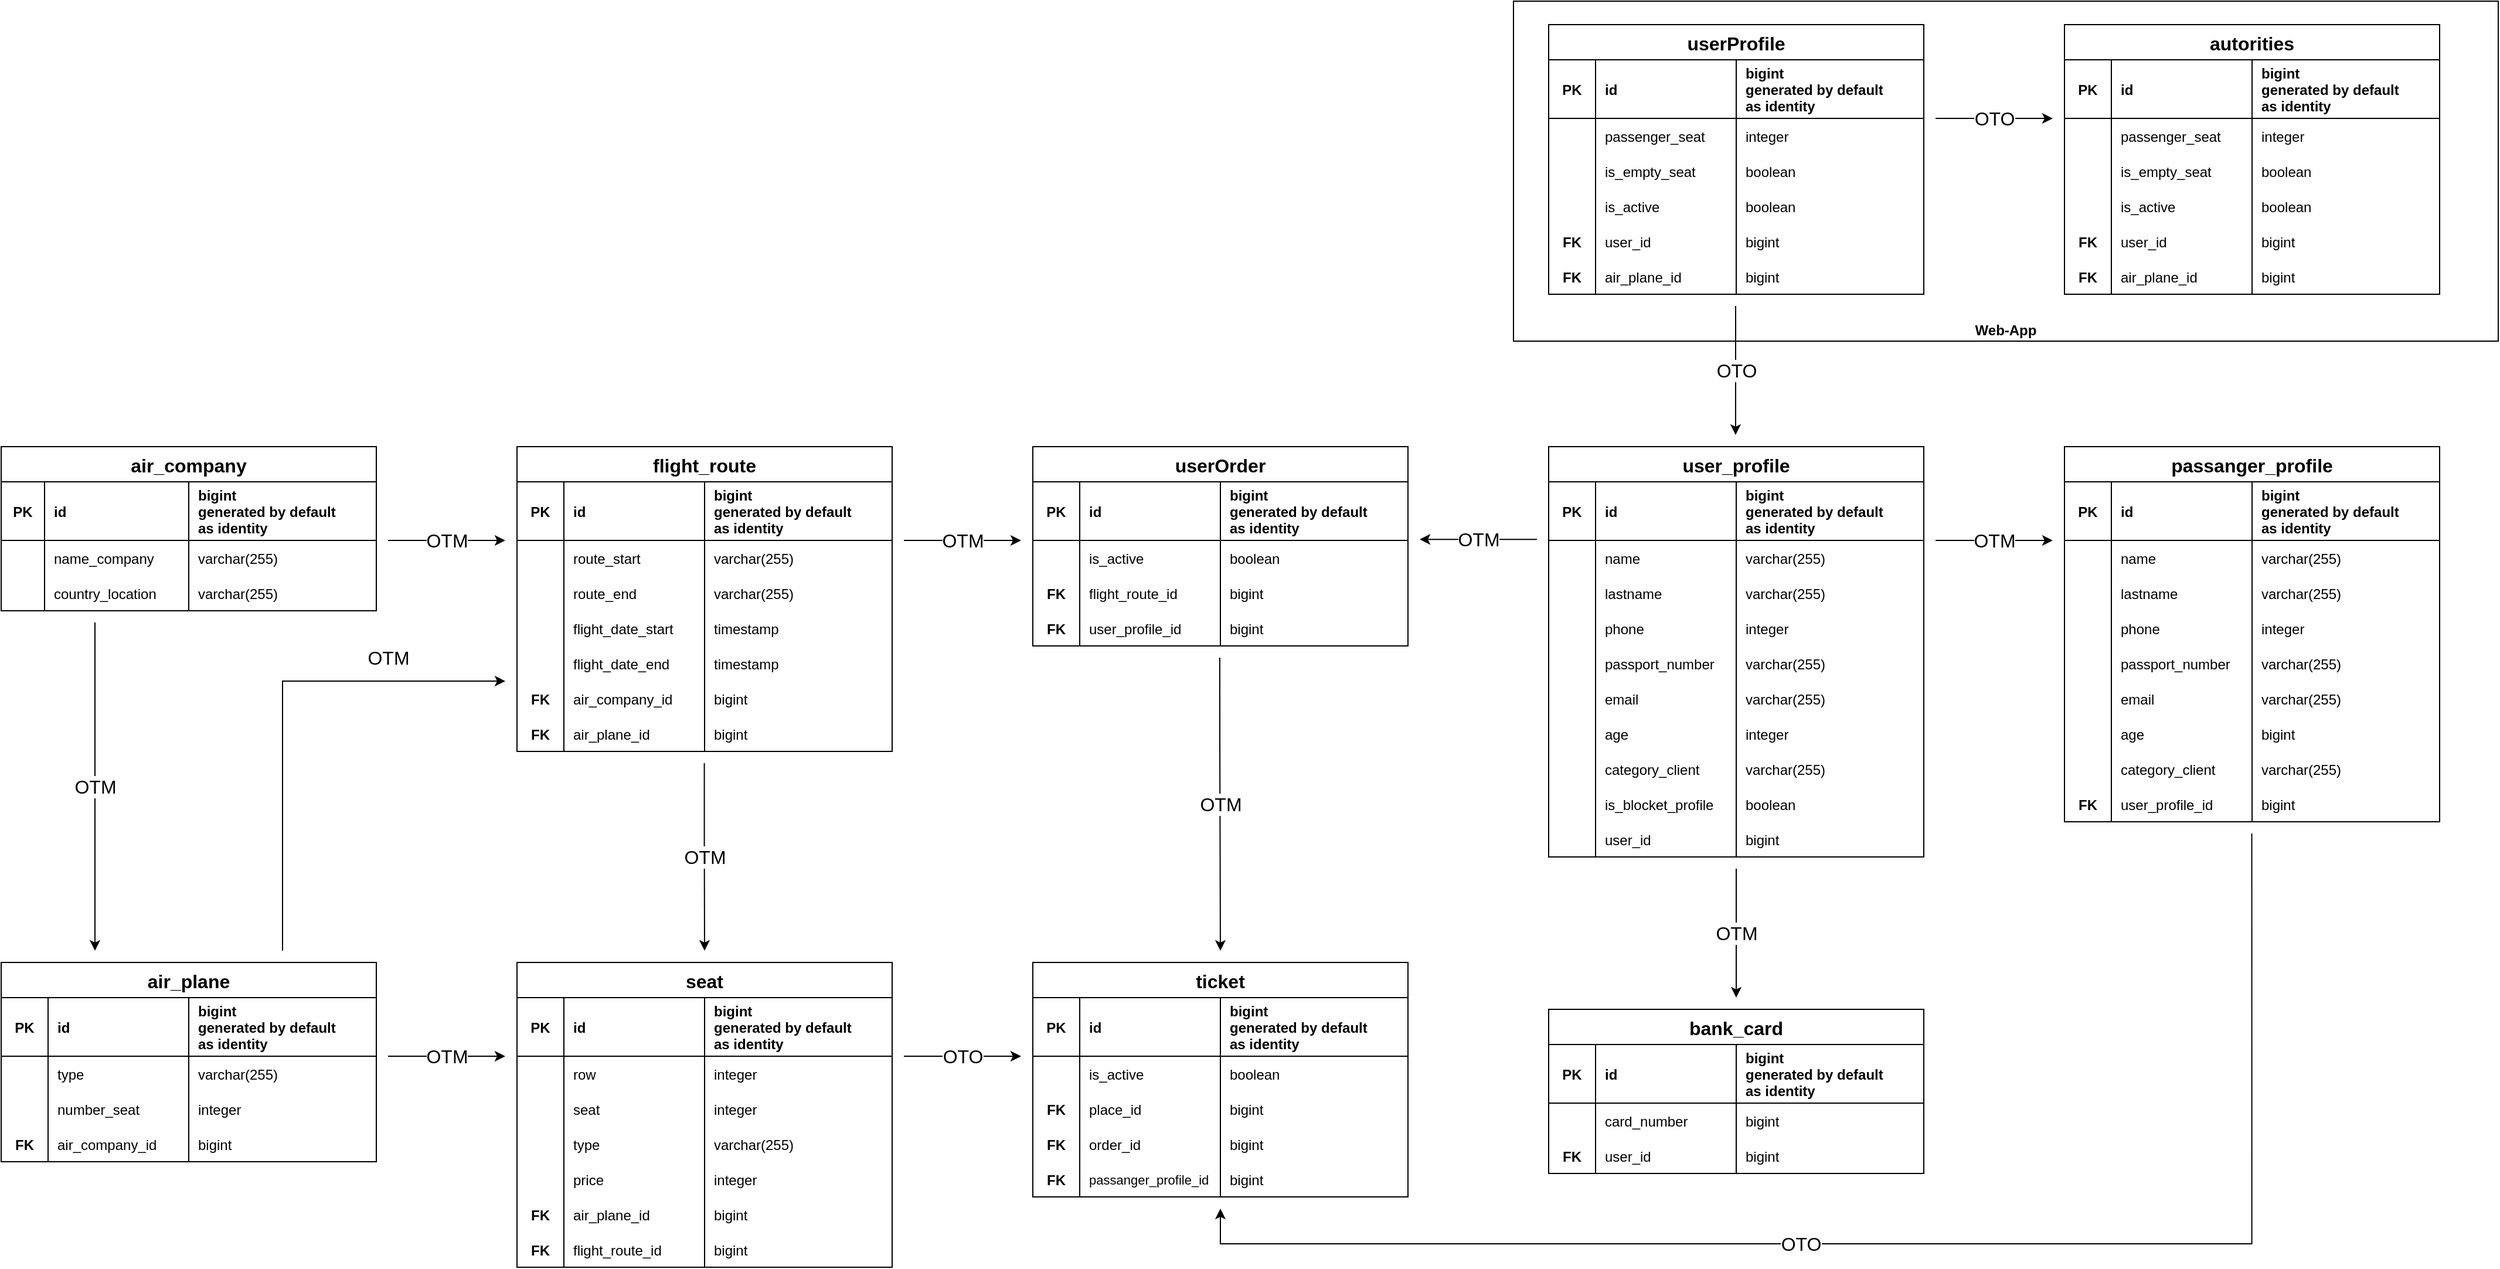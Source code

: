 <mxfile version="20.1.1" type="github">
  <diagram id="R2lEEEUBdFMjLlhIrx00" name="Page-1">
    <mxGraphModel dx="2058" dy="2229" grid="1" gridSize="10" guides="1" tooltips="1" connect="1" arrows="1" fold="1" page="1" pageScale="1" pageWidth="850" pageHeight="1100" math="0" shadow="0" extFonts="Permanent Marker^https://fonts.googleapis.com/css?family=Permanent+Marker">
      <root>
        <mxCell id="0" />
        <mxCell id="1" parent="0" />
        <mxCell id="ByXMqL2nuS13DQ-3L9kz-263" value="&lt;b&gt;Web-App&lt;/b&gt;" style="rounded=0;whiteSpace=wrap;html=1;verticalAlign=bottom;" vertex="1" parent="1">
          <mxGeometry x="1330" y="-1100" width="840" height="290" as="geometry" />
        </mxCell>
        <mxCell id="9RNLhsrsxY3DPn-D8SDI-2" value="user_profile" style="shape=table;startSize=30;container=1;collapsible=1;childLayout=tableLayout;fixedRows=1;rowLines=0;fontStyle=1;align=center;resizeLast=1;fontSize=16;" parent="1" vertex="1">
          <mxGeometry x="1360" y="-720" width="320" height="350" as="geometry">
            <mxRectangle x="45" y="480" width="70" height="30" as="alternateBounds" />
          </mxGeometry>
        </mxCell>
        <mxCell id="9RNLhsrsxY3DPn-D8SDI-3" value="" style="shape=partialRectangle;collapsible=0;dropTarget=0;pointerEvents=0;fillColor=none;points=[[0,0.5],[1,0.5]];portConstraint=eastwest;top=0;left=0;right=0;bottom=1;" parent="9RNLhsrsxY3DPn-D8SDI-2" vertex="1">
          <mxGeometry y="30" width="320" height="50" as="geometry" />
        </mxCell>
        <mxCell id="9RNLhsrsxY3DPn-D8SDI-4" value="PK" style="shape=partialRectangle;overflow=hidden;connectable=0;fillColor=none;top=0;left=0;bottom=0;right=0;fontStyle=1;" parent="9RNLhsrsxY3DPn-D8SDI-3" vertex="1">
          <mxGeometry width="40" height="50" as="geometry">
            <mxRectangle width="40" height="50" as="alternateBounds" />
          </mxGeometry>
        </mxCell>
        <mxCell id="9RNLhsrsxY3DPn-D8SDI-53" value="id" style="shape=partialRectangle;overflow=hidden;connectable=0;fillColor=none;top=0;left=0;bottom=0;right=0;align=left;spacingLeft=6;fontStyle=1;" parent="9RNLhsrsxY3DPn-D8SDI-3" vertex="1">
          <mxGeometry x="40" width="120" height="50" as="geometry">
            <mxRectangle width="120" height="50" as="alternateBounds" />
          </mxGeometry>
        </mxCell>
        <mxCell id="9RNLhsrsxY3DPn-D8SDI-5" value="bigint &#xa;generated by default &#xa;as identity" style="shape=partialRectangle;overflow=hidden;connectable=0;fillColor=none;top=0;left=0;bottom=0;right=0;align=left;spacingLeft=6;fontStyle=1;spacing=2;" parent="9RNLhsrsxY3DPn-D8SDI-3" vertex="1">
          <mxGeometry x="160" width="160" height="50" as="geometry">
            <mxRectangle width="160" height="50" as="alternateBounds" />
          </mxGeometry>
        </mxCell>
        <mxCell id="9RNLhsrsxY3DPn-D8SDI-6" value="" style="shape=partialRectangle;collapsible=0;dropTarget=0;pointerEvents=0;fillColor=none;points=[[0,0.5],[1,0.5]];portConstraint=eastwest;top=0;left=0;right=0;bottom=0;" parent="9RNLhsrsxY3DPn-D8SDI-2" vertex="1">
          <mxGeometry y="80" width="320" height="30" as="geometry" />
        </mxCell>
        <mxCell id="9RNLhsrsxY3DPn-D8SDI-7" value="" style="shape=partialRectangle;overflow=hidden;connectable=0;fillColor=none;top=0;left=0;bottom=0;right=0;" parent="9RNLhsrsxY3DPn-D8SDI-6" vertex="1">
          <mxGeometry width="40" height="30" as="geometry">
            <mxRectangle width="40" height="30" as="alternateBounds" />
          </mxGeometry>
        </mxCell>
        <mxCell id="9RNLhsrsxY3DPn-D8SDI-54" value="name" style="shape=partialRectangle;overflow=hidden;connectable=0;fillColor=none;top=0;left=0;bottom=0;right=0;align=left;spacingLeft=6;fontStyle=0" parent="9RNLhsrsxY3DPn-D8SDI-6" vertex="1">
          <mxGeometry x="40" width="120" height="30" as="geometry">
            <mxRectangle width="120" height="30" as="alternateBounds" />
          </mxGeometry>
        </mxCell>
        <mxCell id="9RNLhsrsxY3DPn-D8SDI-8" value="varchar(255)" style="shape=partialRectangle;overflow=hidden;connectable=0;fillColor=none;top=0;left=0;bottom=0;right=0;align=left;spacingLeft=6;fontStyle=0" parent="9RNLhsrsxY3DPn-D8SDI-6" vertex="1">
          <mxGeometry x="160" width="160" height="30" as="geometry">
            <mxRectangle width="160" height="30" as="alternateBounds" />
          </mxGeometry>
        </mxCell>
        <mxCell id="9RNLhsrsxY3DPn-D8SDI-29" style="shape=partialRectangle;collapsible=0;dropTarget=0;pointerEvents=0;fillColor=none;points=[[0,0.5],[1,0.5]];portConstraint=eastwest;top=0;left=0;right=0;bottom=0;" parent="9RNLhsrsxY3DPn-D8SDI-2" vertex="1">
          <mxGeometry y="110" width="320" height="30" as="geometry" />
        </mxCell>
        <mxCell id="9RNLhsrsxY3DPn-D8SDI-30" style="shape=partialRectangle;overflow=hidden;connectable=0;fillColor=none;top=0;left=0;bottom=0;right=0;" parent="9RNLhsrsxY3DPn-D8SDI-29" vertex="1">
          <mxGeometry width="40" height="30" as="geometry">
            <mxRectangle width="40" height="30" as="alternateBounds" />
          </mxGeometry>
        </mxCell>
        <mxCell id="9RNLhsrsxY3DPn-D8SDI-55" value="lastname " style="shape=partialRectangle;overflow=hidden;connectable=0;fillColor=none;top=0;left=0;bottom=0;right=0;align=left;spacingLeft=6;" parent="9RNLhsrsxY3DPn-D8SDI-29" vertex="1">
          <mxGeometry x="40" width="120" height="30" as="geometry">
            <mxRectangle width="120" height="30" as="alternateBounds" />
          </mxGeometry>
        </mxCell>
        <mxCell id="9RNLhsrsxY3DPn-D8SDI-31" value="varchar(255)" style="shape=partialRectangle;overflow=hidden;connectable=0;fillColor=none;top=0;left=0;bottom=0;right=0;align=left;spacingLeft=6;" parent="9RNLhsrsxY3DPn-D8SDI-29" vertex="1">
          <mxGeometry x="160" width="160" height="30" as="geometry">
            <mxRectangle width="160" height="30" as="alternateBounds" />
          </mxGeometry>
        </mxCell>
        <mxCell id="9RNLhsrsxY3DPn-D8SDI-35" style="shape=partialRectangle;collapsible=0;dropTarget=0;pointerEvents=0;fillColor=none;points=[[0,0.5],[1,0.5]];portConstraint=eastwest;top=0;left=0;right=0;bottom=0;" parent="9RNLhsrsxY3DPn-D8SDI-2" vertex="1">
          <mxGeometry y="140" width="320" height="30" as="geometry" />
        </mxCell>
        <mxCell id="9RNLhsrsxY3DPn-D8SDI-36" style="shape=partialRectangle;overflow=hidden;connectable=0;fillColor=none;top=0;left=0;bottom=0;right=0;" parent="9RNLhsrsxY3DPn-D8SDI-35" vertex="1">
          <mxGeometry width="40" height="30" as="geometry">
            <mxRectangle width="40" height="30" as="alternateBounds" />
          </mxGeometry>
        </mxCell>
        <mxCell id="9RNLhsrsxY3DPn-D8SDI-57" value="phone " style="shape=partialRectangle;overflow=hidden;connectable=0;fillColor=none;top=0;left=0;bottom=0;right=0;align=left;spacingLeft=6;" parent="9RNLhsrsxY3DPn-D8SDI-35" vertex="1">
          <mxGeometry x="40" width="120" height="30" as="geometry">
            <mxRectangle width="120" height="30" as="alternateBounds" />
          </mxGeometry>
        </mxCell>
        <mxCell id="9RNLhsrsxY3DPn-D8SDI-37" value="integer" style="shape=partialRectangle;overflow=hidden;connectable=0;fillColor=none;top=0;left=0;bottom=0;right=0;align=left;spacingLeft=6;" parent="9RNLhsrsxY3DPn-D8SDI-35" vertex="1">
          <mxGeometry x="160" width="160" height="30" as="geometry">
            <mxRectangle width="160" height="30" as="alternateBounds" />
          </mxGeometry>
        </mxCell>
        <mxCell id="9RNLhsrsxY3DPn-D8SDI-38" style="shape=partialRectangle;collapsible=0;dropTarget=0;pointerEvents=0;fillColor=none;points=[[0,0.5],[1,0.5]];portConstraint=eastwest;top=0;left=0;right=0;bottom=0;" parent="9RNLhsrsxY3DPn-D8SDI-2" vertex="1">
          <mxGeometry y="170" width="320" height="30" as="geometry" />
        </mxCell>
        <mxCell id="9RNLhsrsxY3DPn-D8SDI-39" style="shape=partialRectangle;overflow=hidden;connectable=0;fillColor=none;top=0;left=0;bottom=0;right=0;" parent="9RNLhsrsxY3DPn-D8SDI-38" vertex="1">
          <mxGeometry width="40" height="30" as="geometry">
            <mxRectangle width="40" height="30" as="alternateBounds" />
          </mxGeometry>
        </mxCell>
        <mxCell id="9RNLhsrsxY3DPn-D8SDI-58" value="passport_number" style="shape=partialRectangle;overflow=hidden;connectable=0;fillColor=none;top=0;left=0;bottom=0;right=0;align=left;spacingLeft=6;" parent="9RNLhsrsxY3DPn-D8SDI-38" vertex="1">
          <mxGeometry x="40" width="120" height="30" as="geometry">
            <mxRectangle width="120" height="30" as="alternateBounds" />
          </mxGeometry>
        </mxCell>
        <mxCell id="9RNLhsrsxY3DPn-D8SDI-40" value="varchar(255)" style="shape=partialRectangle;overflow=hidden;connectable=0;fillColor=none;top=0;left=0;bottom=0;right=0;align=left;spacingLeft=6;" parent="9RNLhsrsxY3DPn-D8SDI-38" vertex="1">
          <mxGeometry x="160" width="160" height="30" as="geometry">
            <mxRectangle width="160" height="30" as="alternateBounds" />
          </mxGeometry>
        </mxCell>
        <mxCell id="9RNLhsrsxY3DPn-D8SDI-44" style="shape=partialRectangle;collapsible=0;dropTarget=0;pointerEvents=0;fillColor=none;points=[[0,0.5],[1,0.5]];portConstraint=eastwest;top=0;left=0;right=0;bottom=0;" parent="9RNLhsrsxY3DPn-D8SDI-2" vertex="1">
          <mxGeometry y="200" width="320" height="30" as="geometry" />
        </mxCell>
        <mxCell id="9RNLhsrsxY3DPn-D8SDI-45" style="shape=partialRectangle;overflow=hidden;connectable=0;fillColor=none;top=0;left=0;bottom=0;right=0;" parent="9RNLhsrsxY3DPn-D8SDI-44" vertex="1">
          <mxGeometry width="40" height="30" as="geometry">
            <mxRectangle width="40" height="30" as="alternateBounds" />
          </mxGeometry>
        </mxCell>
        <mxCell id="9RNLhsrsxY3DPn-D8SDI-59" value="email " style="shape=partialRectangle;overflow=hidden;connectable=0;fillColor=none;top=0;left=0;bottom=0;right=0;align=left;spacingLeft=6;" parent="9RNLhsrsxY3DPn-D8SDI-44" vertex="1">
          <mxGeometry x="40" width="120" height="30" as="geometry">
            <mxRectangle width="120" height="30" as="alternateBounds" />
          </mxGeometry>
        </mxCell>
        <mxCell id="9RNLhsrsxY3DPn-D8SDI-46" value="varchar(255)" style="shape=partialRectangle;overflow=hidden;connectable=0;fillColor=none;top=0;left=0;bottom=0;right=0;align=left;spacingLeft=6;" parent="9RNLhsrsxY3DPn-D8SDI-44" vertex="1">
          <mxGeometry x="160" width="160" height="30" as="geometry">
            <mxRectangle width="160" height="30" as="alternateBounds" />
          </mxGeometry>
        </mxCell>
        <mxCell id="9RNLhsrsxY3DPn-D8SDI-41" style="shape=partialRectangle;collapsible=0;dropTarget=0;pointerEvents=0;fillColor=none;points=[[0,0.5],[1,0.5]];portConstraint=eastwest;top=0;left=0;right=0;bottom=0;" parent="9RNLhsrsxY3DPn-D8SDI-2" vertex="1">
          <mxGeometry y="230" width="320" height="30" as="geometry" />
        </mxCell>
        <mxCell id="9RNLhsrsxY3DPn-D8SDI-42" style="shape=partialRectangle;overflow=hidden;connectable=0;fillColor=none;top=0;left=0;bottom=0;right=0;" parent="9RNLhsrsxY3DPn-D8SDI-41" vertex="1">
          <mxGeometry width="40" height="30" as="geometry">
            <mxRectangle width="40" height="30" as="alternateBounds" />
          </mxGeometry>
        </mxCell>
        <mxCell id="9RNLhsrsxY3DPn-D8SDI-60" value="age " style="shape=partialRectangle;overflow=hidden;connectable=0;fillColor=none;top=0;left=0;bottom=0;right=0;align=left;spacingLeft=6;" parent="9RNLhsrsxY3DPn-D8SDI-41" vertex="1">
          <mxGeometry x="40" width="120" height="30" as="geometry">
            <mxRectangle width="120" height="30" as="alternateBounds" />
          </mxGeometry>
        </mxCell>
        <mxCell id="9RNLhsrsxY3DPn-D8SDI-43" value="integer" style="shape=partialRectangle;overflow=hidden;connectable=0;fillColor=none;top=0;left=0;bottom=0;right=0;align=left;spacingLeft=6;" parent="9RNLhsrsxY3DPn-D8SDI-41" vertex="1">
          <mxGeometry x="160" width="160" height="30" as="geometry">
            <mxRectangle width="160" height="30" as="alternateBounds" />
          </mxGeometry>
        </mxCell>
        <mxCell id="9RNLhsrsxY3DPn-D8SDI-47" style="shape=partialRectangle;collapsible=0;dropTarget=0;pointerEvents=0;fillColor=none;points=[[0,0.5],[1,0.5]];portConstraint=eastwest;top=0;left=0;right=0;bottom=0;" parent="9RNLhsrsxY3DPn-D8SDI-2" vertex="1">
          <mxGeometry y="260" width="320" height="30" as="geometry" />
        </mxCell>
        <mxCell id="9RNLhsrsxY3DPn-D8SDI-48" style="shape=partialRectangle;overflow=hidden;connectable=0;fillColor=none;top=0;left=0;bottom=0;right=0;" parent="9RNLhsrsxY3DPn-D8SDI-47" vertex="1">
          <mxGeometry width="40" height="30" as="geometry">
            <mxRectangle width="40" height="30" as="alternateBounds" />
          </mxGeometry>
        </mxCell>
        <mxCell id="9RNLhsrsxY3DPn-D8SDI-61" value="category_client " style="shape=partialRectangle;overflow=hidden;connectable=0;fillColor=none;top=0;left=0;bottom=0;right=0;align=left;spacingLeft=6;" parent="9RNLhsrsxY3DPn-D8SDI-47" vertex="1">
          <mxGeometry x="40" width="120" height="30" as="geometry">
            <mxRectangle width="120" height="30" as="alternateBounds" />
          </mxGeometry>
        </mxCell>
        <mxCell id="9RNLhsrsxY3DPn-D8SDI-49" value="varchar(255)" style="shape=partialRectangle;overflow=hidden;connectable=0;fillColor=none;top=0;left=0;bottom=0;right=0;align=left;spacingLeft=6;" parent="9RNLhsrsxY3DPn-D8SDI-47" vertex="1">
          <mxGeometry x="160" width="160" height="30" as="geometry">
            <mxRectangle width="160" height="30" as="alternateBounds" />
          </mxGeometry>
        </mxCell>
        <mxCell id="9RNLhsrsxY3DPn-D8SDI-50" style="shape=partialRectangle;collapsible=0;dropTarget=0;pointerEvents=0;fillColor=none;points=[[0,0.5],[1,0.5]];portConstraint=eastwest;top=0;left=0;right=0;bottom=0;" parent="9RNLhsrsxY3DPn-D8SDI-2" vertex="1">
          <mxGeometry y="290" width="320" height="30" as="geometry" />
        </mxCell>
        <mxCell id="9RNLhsrsxY3DPn-D8SDI-51" style="shape=partialRectangle;overflow=hidden;connectable=0;fillColor=none;top=0;left=0;bottom=0;right=0;" parent="9RNLhsrsxY3DPn-D8SDI-50" vertex="1">
          <mxGeometry width="40" height="30" as="geometry">
            <mxRectangle width="40" height="30" as="alternateBounds" />
          </mxGeometry>
        </mxCell>
        <mxCell id="9RNLhsrsxY3DPn-D8SDI-62" value="is_blocket_profile " style="shape=partialRectangle;overflow=hidden;connectable=0;fillColor=none;top=0;left=0;bottom=0;right=0;align=left;spacingLeft=6;" parent="9RNLhsrsxY3DPn-D8SDI-50" vertex="1">
          <mxGeometry x="40" width="120" height="30" as="geometry">
            <mxRectangle width="120" height="30" as="alternateBounds" />
          </mxGeometry>
        </mxCell>
        <mxCell id="9RNLhsrsxY3DPn-D8SDI-52" value="boolean" style="shape=partialRectangle;overflow=hidden;connectable=0;fillColor=none;top=0;left=0;bottom=0;right=0;align=left;spacingLeft=6;" parent="9RNLhsrsxY3DPn-D8SDI-50" vertex="1">
          <mxGeometry x="160" width="160" height="30" as="geometry">
            <mxRectangle width="160" height="30" as="alternateBounds" />
          </mxGeometry>
        </mxCell>
        <mxCell id="ByXMqL2nuS13DQ-3L9kz-276" style="shape=partialRectangle;collapsible=0;dropTarget=0;pointerEvents=0;fillColor=none;points=[[0,0.5],[1,0.5]];portConstraint=eastwest;top=0;left=0;right=0;bottom=0;" vertex="1" parent="9RNLhsrsxY3DPn-D8SDI-2">
          <mxGeometry y="320" width="320" height="30" as="geometry" />
        </mxCell>
        <mxCell id="ByXMqL2nuS13DQ-3L9kz-277" style="shape=partialRectangle;overflow=hidden;connectable=0;fillColor=none;top=0;left=0;bottom=0;right=0;" vertex="1" parent="ByXMqL2nuS13DQ-3L9kz-276">
          <mxGeometry width="40" height="30" as="geometry">
            <mxRectangle width="40" height="30" as="alternateBounds" />
          </mxGeometry>
        </mxCell>
        <mxCell id="ByXMqL2nuS13DQ-3L9kz-278" value="user_id" style="shape=partialRectangle;overflow=hidden;connectable=0;fillColor=none;top=0;left=0;bottom=0;right=0;align=left;spacingLeft=6;" vertex="1" parent="ByXMqL2nuS13DQ-3L9kz-276">
          <mxGeometry x="40" width="120" height="30" as="geometry">
            <mxRectangle width="120" height="30" as="alternateBounds" />
          </mxGeometry>
        </mxCell>
        <mxCell id="ByXMqL2nuS13DQ-3L9kz-279" value="bigint" style="shape=partialRectangle;overflow=hidden;connectable=0;fillColor=none;top=0;left=0;bottom=0;right=0;align=left;spacingLeft=6;" vertex="1" parent="ByXMqL2nuS13DQ-3L9kz-276">
          <mxGeometry x="160" width="160" height="30" as="geometry">
            <mxRectangle width="160" height="30" as="alternateBounds" />
          </mxGeometry>
        </mxCell>
        <mxCell id="9RNLhsrsxY3DPn-D8SDI-63" value="ticket" style="shape=table;startSize=30;container=1;collapsible=1;childLayout=tableLayout;fixedRows=1;rowLines=0;fontStyle=1;align=center;resizeLast=1;fontSize=16;spacing=2;" parent="1" vertex="1">
          <mxGeometry x="920" y="-280" width="320" height="200" as="geometry">
            <mxRectangle x="45" y="480" width="70" height="30" as="alternateBounds" />
          </mxGeometry>
        </mxCell>
        <mxCell id="ByXMqL2nuS13DQ-3L9kz-194" value="" style="shape=partialRectangle;collapsible=0;dropTarget=0;pointerEvents=0;fillColor=none;points=[[0,0.5],[1,0.5]];portConstraint=eastwest;top=0;left=0;right=0;bottom=1;" vertex="1" parent="9RNLhsrsxY3DPn-D8SDI-63">
          <mxGeometry y="30" width="320" height="50" as="geometry" />
        </mxCell>
        <mxCell id="ByXMqL2nuS13DQ-3L9kz-195" value="PK" style="shape=partialRectangle;overflow=hidden;connectable=0;fillColor=none;top=0;left=0;bottom=0;right=0;fontStyle=1;" vertex="1" parent="ByXMqL2nuS13DQ-3L9kz-194">
          <mxGeometry width="40.0" height="50" as="geometry">
            <mxRectangle width="40.0" height="50" as="alternateBounds" />
          </mxGeometry>
        </mxCell>
        <mxCell id="ByXMqL2nuS13DQ-3L9kz-196" value="id" style="shape=partialRectangle;overflow=hidden;connectable=0;fillColor=none;top=0;left=0;bottom=0;right=0;align=left;spacingLeft=6;fontStyle=1;" vertex="1" parent="ByXMqL2nuS13DQ-3L9kz-194">
          <mxGeometry x="40.0" width="120" height="50" as="geometry">
            <mxRectangle width="120" height="50" as="alternateBounds" />
          </mxGeometry>
        </mxCell>
        <mxCell id="ByXMqL2nuS13DQ-3L9kz-197" value="bigint &#xa;generated by default &#xa;as identity" style="shape=partialRectangle;overflow=hidden;connectable=0;fillColor=none;top=0;left=0;bottom=0;right=0;align=left;spacingLeft=6;fontStyle=1;spacing=2;" vertex="1" parent="ByXMqL2nuS13DQ-3L9kz-194">
          <mxGeometry x="160.0" width="160.0" height="50" as="geometry">
            <mxRectangle width="160.0" height="50" as="alternateBounds" />
          </mxGeometry>
        </mxCell>
        <mxCell id="ByXMqL2nuS13DQ-3L9kz-264" style="shape=partialRectangle;collapsible=0;dropTarget=0;pointerEvents=0;fillColor=none;points=[[0,0.5],[1,0.5]];portConstraint=eastwest;top=0;left=0;right=0;bottom=0;" vertex="1" parent="9RNLhsrsxY3DPn-D8SDI-63">
          <mxGeometry y="80" width="320" height="30" as="geometry" />
        </mxCell>
        <mxCell id="ByXMqL2nuS13DQ-3L9kz-265" style="shape=partialRectangle;overflow=hidden;connectable=0;fillColor=none;top=0;left=0;bottom=0;right=0;fontStyle=1" vertex="1" parent="ByXMqL2nuS13DQ-3L9kz-264">
          <mxGeometry width="40.0" height="30" as="geometry">
            <mxRectangle width="40.0" height="30" as="alternateBounds" />
          </mxGeometry>
        </mxCell>
        <mxCell id="ByXMqL2nuS13DQ-3L9kz-266" value="is_active" style="shape=partialRectangle;overflow=hidden;connectable=0;fillColor=none;top=0;left=0;bottom=0;right=0;align=left;spacingLeft=6;" vertex="1" parent="ByXMqL2nuS13DQ-3L9kz-264">
          <mxGeometry x="40.0" width="120" height="30" as="geometry">
            <mxRectangle width="120" height="30" as="alternateBounds" />
          </mxGeometry>
        </mxCell>
        <mxCell id="ByXMqL2nuS13DQ-3L9kz-267" value="boolean" style="shape=partialRectangle;overflow=hidden;connectable=0;fillColor=none;top=0;left=0;bottom=0;right=0;align=left;spacingLeft=6;" vertex="1" parent="ByXMqL2nuS13DQ-3L9kz-264">
          <mxGeometry x="160.0" width="160.0" height="30" as="geometry">
            <mxRectangle width="160.0" height="30" as="alternateBounds" />
          </mxGeometry>
        </mxCell>
        <mxCell id="9RNLhsrsxY3DPn-D8SDI-88" style="shape=partialRectangle;collapsible=0;dropTarget=0;pointerEvents=0;fillColor=none;points=[[0,0.5],[1,0.5]];portConstraint=eastwest;top=0;left=0;right=0;bottom=0;" parent="9RNLhsrsxY3DPn-D8SDI-63" vertex="1">
          <mxGeometry y="110" width="320" height="30" as="geometry" />
        </mxCell>
        <mxCell id="9RNLhsrsxY3DPn-D8SDI-89" value="FK" style="shape=partialRectangle;overflow=hidden;connectable=0;fillColor=none;top=0;left=0;bottom=0;right=0;fontStyle=1" parent="9RNLhsrsxY3DPn-D8SDI-88" vertex="1">
          <mxGeometry width="40.0" height="30" as="geometry">
            <mxRectangle width="40.0" height="30" as="alternateBounds" />
          </mxGeometry>
        </mxCell>
        <mxCell id="9RNLhsrsxY3DPn-D8SDI-90" value="place_id" style="shape=partialRectangle;overflow=hidden;connectable=0;fillColor=none;top=0;left=0;bottom=0;right=0;align=left;spacingLeft=6;" parent="9RNLhsrsxY3DPn-D8SDI-88" vertex="1">
          <mxGeometry x="40.0" width="120" height="30" as="geometry">
            <mxRectangle width="120" height="30" as="alternateBounds" />
          </mxGeometry>
        </mxCell>
        <mxCell id="9RNLhsrsxY3DPn-D8SDI-91" value="bigint" style="shape=partialRectangle;overflow=hidden;connectable=0;fillColor=none;top=0;left=0;bottom=0;right=0;align=left;spacingLeft=6;" parent="9RNLhsrsxY3DPn-D8SDI-88" vertex="1">
          <mxGeometry x="160.0" width="160.0" height="30" as="geometry">
            <mxRectangle width="160.0" height="30" as="alternateBounds" />
          </mxGeometry>
        </mxCell>
        <mxCell id="ByXMqL2nuS13DQ-3L9kz-221" style="shape=partialRectangle;collapsible=0;dropTarget=0;pointerEvents=0;fillColor=none;points=[[0,0.5],[1,0.5]];portConstraint=eastwest;top=0;left=0;right=0;bottom=0;" vertex="1" parent="9RNLhsrsxY3DPn-D8SDI-63">
          <mxGeometry y="140" width="320" height="30" as="geometry" />
        </mxCell>
        <mxCell id="ByXMqL2nuS13DQ-3L9kz-222" value="FK" style="shape=partialRectangle;overflow=hidden;connectable=0;fillColor=none;top=0;left=0;bottom=0;right=0;fontStyle=1" vertex="1" parent="ByXMqL2nuS13DQ-3L9kz-221">
          <mxGeometry width="40.0" height="30" as="geometry">
            <mxRectangle width="40.0" height="30" as="alternateBounds" />
          </mxGeometry>
        </mxCell>
        <mxCell id="ByXMqL2nuS13DQ-3L9kz-223" value="order_id" style="shape=partialRectangle;overflow=hidden;connectable=0;fillColor=none;top=0;left=0;bottom=0;right=0;align=left;spacingLeft=6;" vertex="1" parent="ByXMqL2nuS13DQ-3L9kz-221">
          <mxGeometry x="40.0" width="120" height="30" as="geometry">
            <mxRectangle width="120" height="30" as="alternateBounds" />
          </mxGeometry>
        </mxCell>
        <mxCell id="ByXMqL2nuS13DQ-3L9kz-224" value="bigint" style="shape=partialRectangle;overflow=hidden;connectable=0;fillColor=none;top=0;left=0;bottom=0;right=0;align=left;spacingLeft=6;" vertex="1" parent="ByXMqL2nuS13DQ-3L9kz-221">
          <mxGeometry x="160.0" width="160.0" height="30" as="geometry">
            <mxRectangle width="160.0" height="30" as="alternateBounds" />
          </mxGeometry>
        </mxCell>
        <mxCell id="ByXMqL2nuS13DQ-3L9kz-311" style="shape=partialRectangle;collapsible=0;dropTarget=0;pointerEvents=0;fillColor=none;points=[[0,0.5],[1,0.5]];portConstraint=eastwest;top=0;left=0;right=0;bottom=0;" vertex="1" parent="9RNLhsrsxY3DPn-D8SDI-63">
          <mxGeometry y="170" width="320" height="30" as="geometry" />
        </mxCell>
        <mxCell id="ByXMqL2nuS13DQ-3L9kz-312" value="FK" style="shape=partialRectangle;overflow=hidden;connectable=0;fillColor=none;top=0;left=0;bottom=0;right=0;fontStyle=1" vertex="1" parent="ByXMqL2nuS13DQ-3L9kz-311">
          <mxGeometry width="40.0" height="30" as="geometry">
            <mxRectangle width="40.0" height="30" as="alternateBounds" />
          </mxGeometry>
        </mxCell>
        <mxCell id="ByXMqL2nuS13DQ-3L9kz-313" value="passanger_profile_id" style="shape=partialRectangle;overflow=hidden;connectable=0;fillColor=none;top=0;left=0;bottom=0;right=0;align=left;spacingLeft=6;fontSize=11;" vertex="1" parent="ByXMqL2nuS13DQ-3L9kz-311">
          <mxGeometry x="40.0" width="120" height="30" as="geometry">
            <mxRectangle width="120" height="30" as="alternateBounds" />
          </mxGeometry>
        </mxCell>
        <mxCell id="ByXMqL2nuS13DQ-3L9kz-314" value="bigint" style="shape=partialRectangle;overflow=hidden;connectable=0;fillColor=none;top=0;left=0;bottom=0;right=0;align=left;spacingLeft=6;" vertex="1" parent="ByXMqL2nuS13DQ-3L9kz-311">
          <mxGeometry x="160.0" width="160.0" height="30" as="geometry">
            <mxRectangle width="160.0" height="30" as="alternateBounds" />
          </mxGeometry>
        </mxCell>
        <mxCell id="9RNLhsrsxY3DPn-D8SDI-104" value="bank_card" style="shape=table;startSize=30;container=1;collapsible=1;childLayout=tableLayout;fixedRows=1;rowLines=0;fontStyle=1;align=center;resizeLast=1;fontSize=16;spacing=2;" parent="1" vertex="1">
          <mxGeometry x="1360" y="-240" width="320" height="140" as="geometry">
            <mxRectangle x="45" y="480" width="70" height="30" as="alternateBounds" />
          </mxGeometry>
        </mxCell>
        <mxCell id="9RNLhsrsxY3DPn-D8SDI-105" value="" style="shape=partialRectangle;collapsible=0;dropTarget=0;pointerEvents=0;fillColor=none;points=[[0,0.5],[1,0.5]];portConstraint=eastwest;top=0;left=0;right=0;bottom=1;" parent="9RNLhsrsxY3DPn-D8SDI-104" vertex="1">
          <mxGeometry y="30" width="320" height="50" as="geometry" />
        </mxCell>
        <mxCell id="9RNLhsrsxY3DPn-D8SDI-106" value="PK" style="shape=partialRectangle;overflow=hidden;connectable=0;fillColor=none;top=0;left=0;bottom=0;right=0;fontStyle=1;" parent="9RNLhsrsxY3DPn-D8SDI-105" vertex="1">
          <mxGeometry width="40" height="50" as="geometry">
            <mxRectangle width="40" height="50" as="alternateBounds" />
          </mxGeometry>
        </mxCell>
        <mxCell id="9RNLhsrsxY3DPn-D8SDI-107" value="id" style="shape=partialRectangle;overflow=hidden;connectable=0;fillColor=none;top=0;left=0;bottom=0;right=0;align=left;spacingLeft=6;fontStyle=1;" parent="9RNLhsrsxY3DPn-D8SDI-105" vertex="1">
          <mxGeometry x="40" width="120" height="50" as="geometry">
            <mxRectangle width="120" height="50" as="alternateBounds" />
          </mxGeometry>
        </mxCell>
        <mxCell id="9RNLhsrsxY3DPn-D8SDI-108" value="bigint &#xa;generated by default &#xa;as identity" style="shape=partialRectangle;overflow=hidden;connectable=0;fillColor=none;top=0;left=0;bottom=0;right=0;align=left;spacingLeft=6;fontStyle=1;spacing=2;" parent="9RNLhsrsxY3DPn-D8SDI-105" vertex="1">
          <mxGeometry x="160" width="160" height="50" as="geometry">
            <mxRectangle width="160" height="50" as="alternateBounds" />
          </mxGeometry>
        </mxCell>
        <mxCell id="EVNkzCKJaaHdPf2Ga0g3-1" style="shape=partialRectangle;collapsible=0;dropTarget=0;pointerEvents=0;fillColor=none;points=[[0,0.5],[1,0.5]];portConstraint=eastwest;top=0;left=0;right=0;bottom=0;" parent="9RNLhsrsxY3DPn-D8SDI-104" vertex="1">
          <mxGeometry y="80" width="320" height="30" as="geometry" />
        </mxCell>
        <mxCell id="EVNkzCKJaaHdPf2Ga0g3-2" style="shape=partialRectangle;overflow=hidden;connectable=0;fillColor=none;top=0;left=0;bottom=0;right=0;" parent="EVNkzCKJaaHdPf2Ga0g3-1" vertex="1">
          <mxGeometry width="40" height="30" as="geometry">
            <mxRectangle width="40" height="30" as="alternateBounds" />
          </mxGeometry>
        </mxCell>
        <mxCell id="EVNkzCKJaaHdPf2Ga0g3-3" value="card_number" style="shape=partialRectangle;overflow=hidden;connectable=0;fillColor=none;top=0;left=0;bottom=0;right=0;align=left;spacingLeft=6;" parent="EVNkzCKJaaHdPf2Ga0g3-1" vertex="1">
          <mxGeometry x="40" width="120" height="30" as="geometry">
            <mxRectangle width="120" height="30" as="alternateBounds" />
          </mxGeometry>
        </mxCell>
        <mxCell id="EVNkzCKJaaHdPf2Ga0g3-4" value="bigint" style="shape=partialRectangle;overflow=hidden;connectable=0;fillColor=none;top=0;left=0;bottom=0;right=0;align=left;spacingLeft=6;" parent="EVNkzCKJaaHdPf2Ga0g3-1" vertex="1">
          <mxGeometry x="160" width="160" height="30" as="geometry">
            <mxRectangle width="160" height="30" as="alternateBounds" />
          </mxGeometry>
        </mxCell>
        <mxCell id="9RNLhsrsxY3DPn-D8SDI-129" style="shape=partialRectangle;collapsible=0;dropTarget=0;pointerEvents=0;fillColor=none;points=[[0,0.5],[1,0.5]];portConstraint=eastwest;top=0;left=0;right=0;bottom=0;" parent="9RNLhsrsxY3DPn-D8SDI-104" vertex="1">
          <mxGeometry y="110" width="320" height="30" as="geometry" />
        </mxCell>
        <mxCell id="9RNLhsrsxY3DPn-D8SDI-130" value="FK" style="shape=partialRectangle;overflow=hidden;connectable=0;fillColor=none;top=0;left=0;bottom=0;right=0;fontStyle=1" parent="9RNLhsrsxY3DPn-D8SDI-129" vertex="1">
          <mxGeometry width="40" height="30" as="geometry">
            <mxRectangle width="40" height="30" as="alternateBounds" />
          </mxGeometry>
        </mxCell>
        <mxCell id="9RNLhsrsxY3DPn-D8SDI-131" value="user_id" style="shape=partialRectangle;overflow=hidden;connectable=0;fillColor=none;top=0;left=0;bottom=0;right=0;align=left;spacingLeft=6;" parent="9RNLhsrsxY3DPn-D8SDI-129" vertex="1">
          <mxGeometry x="40" width="120" height="30" as="geometry">
            <mxRectangle width="120" height="30" as="alternateBounds" />
          </mxGeometry>
        </mxCell>
        <mxCell id="9RNLhsrsxY3DPn-D8SDI-132" value="bigint" style="shape=partialRectangle;overflow=hidden;connectable=0;fillColor=none;top=0;left=0;bottom=0;right=0;align=left;spacingLeft=6;" parent="9RNLhsrsxY3DPn-D8SDI-129" vertex="1">
          <mxGeometry x="160" width="160" height="30" as="geometry">
            <mxRectangle width="160" height="30" as="alternateBounds" />
          </mxGeometry>
        </mxCell>
        <mxCell id="9RNLhsrsxY3DPn-D8SDI-142" value="air_company" style="shape=table;startSize=30;container=1;collapsible=1;childLayout=tableLayout;fixedRows=1;rowLines=0;fontStyle=1;align=center;resizeLast=1;fontSize=16;spacing=2;" parent="1" vertex="1">
          <mxGeometry x="40" y="-720" width="320" height="140" as="geometry">
            <mxRectangle x="45" y="480" width="70" height="30" as="alternateBounds" />
          </mxGeometry>
        </mxCell>
        <mxCell id="9RNLhsrsxY3DPn-D8SDI-143" value="" style="shape=partialRectangle;collapsible=0;dropTarget=0;pointerEvents=0;fillColor=none;points=[[0,0.5],[1,0.5]];portConstraint=eastwest;top=0;left=0;right=0;bottom=1;" parent="9RNLhsrsxY3DPn-D8SDI-142" vertex="1">
          <mxGeometry y="30" width="320" height="50" as="geometry" />
        </mxCell>
        <mxCell id="9RNLhsrsxY3DPn-D8SDI-144" value="PK" style="shape=partialRectangle;overflow=hidden;connectable=0;fillColor=none;top=0;left=0;bottom=0;right=0;fontStyle=1;" parent="9RNLhsrsxY3DPn-D8SDI-143" vertex="1">
          <mxGeometry width="37" height="50" as="geometry">
            <mxRectangle width="37" height="50" as="alternateBounds" />
          </mxGeometry>
        </mxCell>
        <mxCell id="9RNLhsrsxY3DPn-D8SDI-145" value="id" style="shape=partialRectangle;overflow=hidden;connectable=0;fillColor=none;top=0;left=0;bottom=0;right=0;align=left;spacingLeft=6;fontStyle=1;" parent="9RNLhsrsxY3DPn-D8SDI-143" vertex="1">
          <mxGeometry x="37" width="123" height="50" as="geometry">
            <mxRectangle width="123" height="50" as="alternateBounds" />
          </mxGeometry>
        </mxCell>
        <mxCell id="9RNLhsrsxY3DPn-D8SDI-146" value="bigint &#xa;generated by default &#xa;as identity" style="shape=partialRectangle;overflow=hidden;connectable=0;fillColor=none;top=0;left=0;bottom=0;right=0;align=left;spacingLeft=6;fontStyle=1;spacing=2;" parent="9RNLhsrsxY3DPn-D8SDI-143" vertex="1">
          <mxGeometry x="160" width="160" height="50" as="geometry">
            <mxRectangle width="160" height="50" as="alternateBounds" />
          </mxGeometry>
        </mxCell>
        <mxCell id="9RNLhsrsxY3DPn-D8SDI-147" value="" style="shape=partialRectangle;collapsible=0;dropTarget=0;pointerEvents=0;fillColor=none;points=[[0,0.5],[1,0.5]];portConstraint=eastwest;top=0;left=0;right=0;bottom=0;" parent="9RNLhsrsxY3DPn-D8SDI-142" vertex="1">
          <mxGeometry y="80" width="320" height="30" as="geometry" />
        </mxCell>
        <mxCell id="9RNLhsrsxY3DPn-D8SDI-148" value="" style="shape=partialRectangle;overflow=hidden;connectable=0;fillColor=none;top=0;left=0;bottom=0;right=0;" parent="9RNLhsrsxY3DPn-D8SDI-147" vertex="1">
          <mxGeometry width="37" height="30" as="geometry">
            <mxRectangle width="37" height="30" as="alternateBounds" />
          </mxGeometry>
        </mxCell>
        <mxCell id="9RNLhsrsxY3DPn-D8SDI-149" value="name_company" style="shape=partialRectangle;overflow=hidden;connectable=0;fillColor=none;top=0;left=0;bottom=0;right=0;align=left;spacingLeft=6;fontStyle=0" parent="9RNLhsrsxY3DPn-D8SDI-147" vertex="1">
          <mxGeometry x="37" width="123" height="30" as="geometry">
            <mxRectangle width="123" height="30" as="alternateBounds" />
          </mxGeometry>
        </mxCell>
        <mxCell id="9RNLhsrsxY3DPn-D8SDI-150" value="varchar(255)" style="shape=partialRectangle;overflow=hidden;connectable=0;fillColor=none;top=0;left=0;bottom=0;right=0;align=left;spacingLeft=6;fontStyle=0" parent="9RNLhsrsxY3DPn-D8SDI-147" vertex="1">
          <mxGeometry x="160" width="160" height="30" as="geometry">
            <mxRectangle width="160" height="30" as="alternateBounds" />
          </mxGeometry>
        </mxCell>
        <mxCell id="9RNLhsrsxY3DPn-D8SDI-151" style="shape=partialRectangle;collapsible=0;dropTarget=0;pointerEvents=0;fillColor=none;points=[[0,0.5],[1,0.5]];portConstraint=eastwest;top=0;left=0;right=0;bottom=0;" parent="9RNLhsrsxY3DPn-D8SDI-142" vertex="1">
          <mxGeometry y="110" width="320" height="30" as="geometry" />
        </mxCell>
        <mxCell id="9RNLhsrsxY3DPn-D8SDI-152" style="shape=partialRectangle;overflow=hidden;connectable=0;fillColor=none;top=0;left=0;bottom=0;right=0;" parent="9RNLhsrsxY3DPn-D8SDI-151" vertex="1">
          <mxGeometry width="37" height="30" as="geometry">
            <mxRectangle width="37" height="30" as="alternateBounds" />
          </mxGeometry>
        </mxCell>
        <mxCell id="9RNLhsrsxY3DPn-D8SDI-153" value="country_location" style="shape=partialRectangle;overflow=hidden;connectable=0;fillColor=none;top=0;left=0;bottom=0;right=0;align=left;spacingLeft=6;" parent="9RNLhsrsxY3DPn-D8SDI-151" vertex="1">
          <mxGeometry x="37" width="123" height="30" as="geometry">
            <mxRectangle width="123" height="30" as="alternateBounds" />
          </mxGeometry>
        </mxCell>
        <mxCell id="9RNLhsrsxY3DPn-D8SDI-154" value="varchar(255)" style="shape=partialRectangle;overflow=hidden;connectable=0;fillColor=none;top=0;left=0;bottom=0;right=0;align=left;spacingLeft=6;" parent="9RNLhsrsxY3DPn-D8SDI-151" vertex="1">
          <mxGeometry x="160" width="160" height="30" as="geometry">
            <mxRectangle width="160" height="30" as="alternateBounds" />
          </mxGeometry>
        </mxCell>
        <mxCell id="9RNLhsrsxY3DPn-D8SDI-171" value="" style="endArrow=classic;html=1;rounded=0;fontSize=16;edgeStyle=orthogonalEdgeStyle;" parent="1" edge="1">
          <mxGeometry relative="1" as="geometry">
            <mxPoint x="120" y="-570" as="sourcePoint" />
            <mxPoint x="120" y="-290" as="targetPoint" />
            <Array as="points">
              <mxPoint x="119.69" y="-541" />
              <mxPoint x="119.69" y="-321" />
            </Array>
          </mxGeometry>
        </mxCell>
        <mxCell id="9RNLhsrsxY3DPn-D8SDI-172" value="OTM" style="edgeLabel;resizable=0;html=1;align=center;verticalAlign=middle;fontSize=16;" parent="9RNLhsrsxY3DPn-D8SDI-171" connectable="0" vertex="1">
          <mxGeometry relative="1" as="geometry" />
        </mxCell>
        <mxCell id="9RNLhsrsxY3DPn-D8SDI-174" value="air_plane" style="shape=table;startSize=30;container=1;collapsible=1;childLayout=tableLayout;fixedRows=1;rowLines=0;fontStyle=1;align=center;resizeLast=1;fontSize=16;spacing=2;" parent="1" vertex="1">
          <mxGeometry x="40" y="-280" width="320" height="170" as="geometry">
            <mxRectangle x="45" y="480" width="70" height="30" as="alternateBounds" />
          </mxGeometry>
        </mxCell>
        <mxCell id="9RNLhsrsxY3DPn-D8SDI-175" value="" style="shape=partialRectangle;collapsible=0;dropTarget=0;pointerEvents=0;fillColor=none;points=[[0,0.5],[1,0.5]];portConstraint=eastwest;top=0;left=0;right=0;bottom=1;" parent="9RNLhsrsxY3DPn-D8SDI-174" vertex="1">
          <mxGeometry y="30" width="320" height="50" as="geometry" />
        </mxCell>
        <mxCell id="9RNLhsrsxY3DPn-D8SDI-176" value="PK" style="shape=partialRectangle;overflow=hidden;connectable=0;fillColor=none;top=0;left=0;bottom=0;right=0;fontStyle=1;" parent="9RNLhsrsxY3DPn-D8SDI-175" vertex="1">
          <mxGeometry width="40" height="50" as="geometry">
            <mxRectangle width="40" height="50" as="alternateBounds" />
          </mxGeometry>
        </mxCell>
        <mxCell id="9RNLhsrsxY3DPn-D8SDI-177" value="id" style="shape=partialRectangle;overflow=hidden;connectable=0;fillColor=none;top=0;left=0;bottom=0;right=0;align=left;spacingLeft=6;fontStyle=1;" parent="9RNLhsrsxY3DPn-D8SDI-175" vertex="1">
          <mxGeometry x="40" width="120" height="50" as="geometry">
            <mxRectangle width="120" height="50" as="alternateBounds" />
          </mxGeometry>
        </mxCell>
        <mxCell id="9RNLhsrsxY3DPn-D8SDI-178" value="bigint &#xa;generated by default &#xa;as identity" style="shape=partialRectangle;overflow=hidden;connectable=0;fillColor=none;top=0;left=0;bottom=0;right=0;align=left;spacingLeft=6;fontStyle=1;spacing=2;" parent="9RNLhsrsxY3DPn-D8SDI-175" vertex="1">
          <mxGeometry x="160" width="160" height="50" as="geometry">
            <mxRectangle width="160" height="50" as="alternateBounds" />
          </mxGeometry>
        </mxCell>
        <mxCell id="9RNLhsrsxY3DPn-D8SDI-179" value="" style="shape=partialRectangle;collapsible=0;dropTarget=0;pointerEvents=0;fillColor=none;points=[[0,0.5],[1,0.5]];portConstraint=eastwest;top=0;left=0;right=0;bottom=0;" parent="9RNLhsrsxY3DPn-D8SDI-174" vertex="1">
          <mxGeometry y="80" width="320" height="30" as="geometry" />
        </mxCell>
        <mxCell id="9RNLhsrsxY3DPn-D8SDI-180" value="" style="shape=partialRectangle;overflow=hidden;connectable=0;fillColor=none;top=0;left=0;bottom=0;right=0;" parent="9RNLhsrsxY3DPn-D8SDI-179" vertex="1">
          <mxGeometry width="40" height="30" as="geometry">
            <mxRectangle width="40" height="30" as="alternateBounds" />
          </mxGeometry>
        </mxCell>
        <mxCell id="9RNLhsrsxY3DPn-D8SDI-181" value="type" style="shape=partialRectangle;overflow=hidden;connectable=0;fillColor=none;top=0;left=0;bottom=0;right=0;align=left;spacingLeft=6;fontStyle=0" parent="9RNLhsrsxY3DPn-D8SDI-179" vertex="1">
          <mxGeometry x="40" width="120" height="30" as="geometry">
            <mxRectangle width="120" height="30" as="alternateBounds" />
          </mxGeometry>
        </mxCell>
        <mxCell id="9RNLhsrsxY3DPn-D8SDI-182" value="varchar(255)" style="shape=partialRectangle;overflow=hidden;connectable=0;fillColor=none;top=0;left=0;bottom=0;right=0;align=left;spacingLeft=6;fontStyle=0" parent="9RNLhsrsxY3DPn-D8SDI-179" vertex="1">
          <mxGeometry x="160" width="160" height="30" as="geometry">
            <mxRectangle width="160" height="30" as="alternateBounds" />
          </mxGeometry>
        </mxCell>
        <mxCell id="ByXMqL2nuS13DQ-3L9kz-252" style="shape=partialRectangle;collapsible=0;dropTarget=0;pointerEvents=0;fillColor=none;points=[[0,0.5],[1,0.5]];portConstraint=eastwest;top=0;left=0;right=0;bottom=0;" vertex="1" parent="9RNLhsrsxY3DPn-D8SDI-174">
          <mxGeometry y="110" width="320" height="30" as="geometry" />
        </mxCell>
        <mxCell id="ByXMqL2nuS13DQ-3L9kz-253" style="shape=partialRectangle;overflow=hidden;connectable=0;fillColor=none;top=0;left=0;bottom=0;right=0;" vertex="1" parent="ByXMqL2nuS13DQ-3L9kz-252">
          <mxGeometry width="40" height="30" as="geometry">
            <mxRectangle width="40" height="30" as="alternateBounds" />
          </mxGeometry>
        </mxCell>
        <mxCell id="ByXMqL2nuS13DQ-3L9kz-254" value="number_seat" style="shape=partialRectangle;overflow=hidden;connectable=0;fillColor=none;top=0;left=0;bottom=0;right=0;align=left;spacingLeft=6;fontStyle=0" vertex="1" parent="ByXMqL2nuS13DQ-3L9kz-252">
          <mxGeometry x="40" width="120" height="30" as="geometry">
            <mxRectangle width="120" height="30" as="alternateBounds" />
          </mxGeometry>
        </mxCell>
        <mxCell id="ByXMqL2nuS13DQ-3L9kz-255" value="integer" style="shape=partialRectangle;overflow=hidden;connectable=0;fillColor=none;top=0;left=0;bottom=0;right=0;align=left;spacingLeft=6;fontStyle=0" vertex="1" parent="ByXMqL2nuS13DQ-3L9kz-252">
          <mxGeometry x="160" width="160" height="30" as="geometry">
            <mxRectangle width="160" height="30" as="alternateBounds" />
          </mxGeometry>
        </mxCell>
        <mxCell id="9RNLhsrsxY3DPn-D8SDI-191" style="shape=partialRectangle;collapsible=0;dropTarget=0;pointerEvents=0;fillColor=none;points=[[0,0.5],[1,0.5]];portConstraint=eastwest;top=0;left=0;right=0;bottom=0;" parent="9RNLhsrsxY3DPn-D8SDI-174" vertex="1">
          <mxGeometry y="140" width="320" height="30" as="geometry" />
        </mxCell>
        <mxCell id="9RNLhsrsxY3DPn-D8SDI-192" value="FK" style="shape=partialRectangle;overflow=hidden;connectable=0;fillColor=none;top=0;left=0;bottom=0;right=0;fontStyle=1" parent="9RNLhsrsxY3DPn-D8SDI-191" vertex="1">
          <mxGeometry width="40" height="30" as="geometry">
            <mxRectangle width="40" height="30" as="alternateBounds" />
          </mxGeometry>
        </mxCell>
        <mxCell id="9RNLhsrsxY3DPn-D8SDI-193" value="air_company_id" style="shape=partialRectangle;overflow=hidden;connectable=0;fillColor=none;top=0;left=0;bottom=0;right=0;align=left;spacingLeft=6;" parent="9RNLhsrsxY3DPn-D8SDI-191" vertex="1">
          <mxGeometry x="40" width="120" height="30" as="geometry">
            <mxRectangle width="120" height="30" as="alternateBounds" />
          </mxGeometry>
        </mxCell>
        <mxCell id="9RNLhsrsxY3DPn-D8SDI-194" value="bigint" style="shape=partialRectangle;overflow=hidden;connectable=0;fillColor=none;top=0;left=0;bottom=0;right=0;align=left;spacingLeft=6;" parent="9RNLhsrsxY3DPn-D8SDI-191" vertex="1">
          <mxGeometry x="160" width="160" height="30" as="geometry">
            <mxRectangle width="160" height="30" as="alternateBounds" />
          </mxGeometry>
        </mxCell>
        <mxCell id="ByXMqL2nuS13DQ-3L9kz-1" value="flight_route" style="shape=table;startSize=30;container=1;collapsible=1;childLayout=tableLayout;fixedRows=1;rowLines=0;fontStyle=1;align=center;resizeLast=1;fontSize=16;spacing=2;" vertex="1" parent="1">
          <mxGeometry x="480" y="-720" width="320" height="260" as="geometry">
            <mxRectangle x="45" y="480" width="70" height="30" as="alternateBounds" />
          </mxGeometry>
        </mxCell>
        <mxCell id="ByXMqL2nuS13DQ-3L9kz-2" value="" style="shape=partialRectangle;collapsible=0;dropTarget=0;pointerEvents=0;fillColor=none;points=[[0,0.5],[1,0.5]];portConstraint=eastwest;top=0;left=0;right=0;bottom=1;" vertex="1" parent="ByXMqL2nuS13DQ-3L9kz-1">
          <mxGeometry y="30" width="320" height="50" as="geometry" />
        </mxCell>
        <mxCell id="ByXMqL2nuS13DQ-3L9kz-3" value="PK" style="shape=partialRectangle;overflow=hidden;connectable=0;fillColor=none;top=0;left=0;bottom=0;right=0;fontStyle=1;" vertex="1" parent="ByXMqL2nuS13DQ-3L9kz-2">
          <mxGeometry width="40" height="50" as="geometry">
            <mxRectangle width="40" height="50" as="alternateBounds" />
          </mxGeometry>
        </mxCell>
        <mxCell id="ByXMqL2nuS13DQ-3L9kz-4" value="id" style="shape=partialRectangle;overflow=hidden;connectable=0;fillColor=none;top=0;left=0;bottom=0;right=0;align=left;spacingLeft=6;fontStyle=1;" vertex="1" parent="ByXMqL2nuS13DQ-3L9kz-2">
          <mxGeometry x="40" width="120" height="50" as="geometry">
            <mxRectangle width="120" height="50" as="alternateBounds" />
          </mxGeometry>
        </mxCell>
        <mxCell id="ByXMqL2nuS13DQ-3L9kz-5" value="bigint &#xa;generated by default &#xa;as identity" style="shape=partialRectangle;overflow=hidden;connectable=0;fillColor=none;top=0;left=0;bottom=0;right=0;align=left;spacingLeft=6;fontStyle=1;spacing=2;" vertex="1" parent="ByXMqL2nuS13DQ-3L9kz-2">
          <mxGeometry x="160" width="160" height="50" as="geometry">
            <mxRectangle width="160" height="50" as="alternateBounds" />
          </mxGeometry>
        </mxCell>
        <mxCell id="ByXMqL2nuS13DQ-3L9kz-6" value="" style="shape=partialRectangle;collapsible=0;dropTarget=0;pointerEvents=0;fillColor=none;points=[[0,0.5],[1,0.5]];portConstraint=eastwest;top=0;left=0;right=0;bottom=0;" vertex="1" parent="ByXMqL2nuS13DQ-3L9kz-1">
          <mxGeometry y="80" width="320" height="30" as="geometry" />
        </mxCell>
        <mxCell id="ByXMqL2nuS13DQ-3L9kz-7" value="" style="shape=partialRectangle;overflow=hidden;connectable=0;fillColor=none;top=0;left=0;bottom=0;right=0;" vertex="1" parent="ByXMqL2nuS13DQ-3L9kz-6">
          <mxGeometry width="40" height="30" as="geometry">
            <mxRectangle width="40" height="30" as="alternateBounds" />
          </mxGeometry>
        </mxCell>
        <mxCell id="ByXMqL2nuS13DQ-3L9kz-8" value="route_start" style="shape=partialRectangle;overflow=hidden;connectable=0;fillColor=none;top=0;left=0;bottom=0;right=0;align=left;spacingLeft=6;fontStyle=0" vertex="1" parent="ByXMqL2nuS13DQ-3L9kz-6">
          <mxGeometry x="40" width="120" height="30" as="geometry">
            <mxRectangle width="120" height="30" as="alternateBounds" />
          </mxGeometry>
        </mxCell>
        <mxCell id="ByXMqL2nuS13DQ-3L9kz-9" value="varchar(255)" style="shape=partialRectangle;overflow=hidden;connectable=0;fillColor=none;top=0;left=0;bottom=0;right=0;align=left;spacingLeft=6;fontStyle=0" vertex="1" parent="ByXMqL2nuS13DQ-3L9kz-6">
          <mxGeometry x="160" width="160" height="30" as="geometry">
            <mxRectangle width="160" height="30" as="alternateBounds" />
          </mxGeometry>
        </mxCell>
        <mxCell id="ByXMqL2nuS13DQ-3L9kz-10" style="shape=partialRectangle;collapsible=0;dropTarget=0;pointerEvents=0;fillColor=none;points=[[0,0.5],[1,0.5]];portConstraint=eastwest;top=0;left=0;right=0;bottom=0;" vertex="1" parent="ByXMqL2nuS13DQ-3L9kz-1">
          <mxGeometry y="110" width="320" height="30" as="geometry" />
        </mxCell>
        <mxCell id="ByXMqL2nuS13DQ-3L9kz-11" style="shape=partialRectangle;overflow=hidden;connectable=0;fillColor=none;top=0;left=0;bottom=0;right=0;" vertex="1" parent="ByXMqL2nuS13DQ-3L9kz-10">
          <mxGeometry width="40" height="30" as="geometry">
            <mxRectangle width="40" height="30" as="alternateBounds" />
          </mxGeometry>
        </mxCell>
        <mxCell id="ByXMqL2nuS13DQ-3L9kz-12" value="route_end" style="shape=partialRectangle;overflow=hidden;connectable=0;fillColor=none;top=0;left=0;bottom=0;right=0;align=left;spacingLeft=6;" vertex="1" parent="ByXMqL2nuS13DQ-3L9kz-10">
          <mxGeometry x="40" width="120" height="30" as="geometry">
            <mxRectangle width="120" height="30" as="alternateBounds" />
          </mxGeometry>
        </mxCell>
        <mxCell id="ByXMqL2nuS13DQ-3L9kz-13" value="varchar(255)" style="shape=partialRectangle;overflow=hidden;connectable=0;fillColor=none;top=0;left=0;bottom=0;right=0;align=left;spacingLeft=6;" vertex="1" parent="ByXMqL2nuS13DQ-3L9kz-10">
          <mxGeometry x="160" width="160" height="30" as="geometry">
            <mxRectangle width="160" height="30" as="alternateBounds" />
          </mxGeometry>
        </mxCell>
        <mxCell id="ByXMqL2nuS13DQ-3L9kz-18" style="shape=partialRectangle;collapsible=0;dropTarget=0;pointerEvents=0;fillColor=none;points=[[0,0.5],[1,0.5]];portConstraint=eastwest;top=0;left=0;right=0;bottom=0;" vertex="1" parent="ByXMqL2nuS13DQ-3L9kz-1">
          <mxGeometry y="140" width="320" height="30" as="geometry" />
        </mxCell>
        <mxCell id="ByXMqL2nuS13DQ-3L9kz-19" value="" style="shape=partialRectangle;overflow=hidden;connectable=0;fillColor=none;top=0;left=0;bottom=0;right=0;fontStyle=1" vertex="1" parent="ByXMqL2nuS13DQ-3L9kz-18">
          <mxGeometry width="40" height="30" as="geometry">
            <mxRectangle width="40" height="30" as="alternateBounds" />
          </mxGeometry>
        </mxCell>
        <mxCell id="ByXMqL2nuS13DQ-3L9kz-20" value="flight_date_start" style="shape=partialRectangle;overflow=hidden;connectable=0;fillColor=none;top=0;left=0;bottom=0;right=0;align=left;spacingLeft=6;" vertex="1" parent="ByXMqL2nuS13DQ-3L9kz-18">
          <mxGeometry x="40" width="120" height="30" as="geometry">
            <mxRectangle width="120" height="30" as="alternateBounds" />
          </mxGeometry>
        </mxCell>
        <mxCell id="ByXMqL2nuS13DQ-3L9kz-21" value="timestamp" style="shape=partialRectangle;overflow=hidden;connectable=0;fillColor=none;top=0;left=0;bottom=0;right=0;align=left;spacingLeft=6;" vertex="1" parent="ByXMqL2nuS13DQ-3L9kz-18">
          <mxGeometry x="160" width="160" height="30" as="geometry">
            <mxRectangle width="160" height="30" as="alternateBounds" />
          </mxGeometry>
        </mxCell>
        <mxCell id="ByXMqL2nuS13DQ-3L9kz-22" style="shape=partialRectangle;collapsible=0;dropTarget=0;pointerEvents=0;fillColor=none;points=[[0,0.5],[1,0.5]];portConstraint=eastwest;top=0;left=0;right=0;bottom=0;" vertex="1" parent="ByXMqL2nuS13DQ-3L9kz-1">
          <mxGeometry y="170" width="320" height="30" as="geometry" />
        </mxCell>
        <mxCell id="ByXMqL2nuS13DQ-3L9kz-23" value="" style="shape=partialRectangle;overflow=hidden;connectable=0;fillColor=none;top=0;left=0;bottom=0;right=0;fontStyle=1" vertex="1" parent="ByXMqL2nuS13DQ-3L9kz-22">
          <mxGeometry width="40" height="30" as="geometry">
            <mxRectangle width="40" height="30" as="alternateBounds" />
          </mxGeometry>
        </mxCell>
        <mxCell id="ByXMqL2nuS13DQ-3L9kz-24" value="flight_date_end" style="shape=partialRectangle;overflow=hidden;connectable=0;fillColor=none;top=0;left=0;bottom=0;right=0;align=left;spacingLeft=6;" vertex="1" parent="ByXMqL2nuS13DQ-3L9kz-22">
          <mxGeometry x="40" width="120" height="30" as="geometry">
            <mxRectangle width="120" height="30" as="alternateBounds" />
          </mxGeometry>
        </mxCell>
        <mxCell id="ByXMqL2nuS13DQ-3L9kz-25" value="timestamp" style="shape=partialRectangle;overflow=hidden;connectable=0;fillColor=none;top=0;left=0;bottom=0;right=0;align=left;spacingLeft=6;" vertex="1" parent="ByXMqL2nuS13DQ-3L9kz-22">
          <mxGeometry x="160" width="160" height="30" as="geometry">
            <mxRectangle width="160" height="30" as="alternateBounds" />
          </mxGeometry>
        </mxCell>
        <mxCell id="ByXMqL2nuS13DQ-3L9kz-210" style="shape=partialRectangle;collapsible=0;dropTarget=0;pointerEvents=0;fillColor=none;points=[[0,0.5],[1,0.5]];portConstraint=eastwest;top=0;left=0;right=0;bottom=0;" vertex="1" parent="ByXMqL2nuS13DQ-3L9kz-1">
          <mxGeometry y="200" width="320" height="30" as="geometry" />
        </mxCell>
        <mxCell id="ByXMqL2nuS13DQ-3L9kz-211" value="FK" style="shape=partialRectangle;overflow=hidden;connectable=0;fillColor=none;top=0;left=0;bottom=0;right=0;fontStyle=1" vertex="1" parent="ByXMqL2nuS13DQ-3L9kz-210">
          <mxGeometry width="40" height="30" as="geometry">
            <mxRectangle width="40" height="30" as="alternateBounds" />
          </mxGeometry>
        </mxCell>
        <mxCell id="ByXMqL2nuS13DQ-3L9kz-212" value="air_company_id" style="shape=partialRectangle;overflow=hidden;connectable=0;fillColor=none;top=0;left=0;bottom=0;right=0;align=left;spacingLeft=6;" vertex="1" parent="ByXMqL2nuS13DQ-3L9kz-210">
          <mxGeometry x="40" width="120" height="30" as="geometry">
            <mxRectangle width="120" height="30" as="alternateBounds" />
          </mxGeometry>
        </mxCell>
        <mxCell id="ByXMqL2nuS13DQ-3L9kz-213" value="bigint" style="shape=partialRectangle;overflow=hidden;connectable=0;fillColor=none;top=0;left=0;bottom=0;right=0;align=left;spacingLeft=6;" vertex="1" parent="ByXMqL2nuS13DQ-3L9kz-210">
          <mxGeometry x="160" width="160" height="30" as="geometry">
            <mxRectangle width="160" height="30" as="alternateBounds" />
          </mxGeometry>
        </mxCell>
        <mxCell id="ByXMqL2nuS13DQ-3L9kz-206" style="shape=partialRectangle;collapsible=0;dropTarget=0;pointerEvents=0;fillColor=none;points=[[0,0.5],[1,0.5]];portConstraint=eastwest;top=0;left=0;right=0;bottom=0;" vertex="1" parent="ByXMqL2nuS13DQ-3L9kz-1">
          <mxGeometry y="230" width="320" height="30" as="geometry" />
        </mxCell>
        <mxCell id="ByXMqL2nuS13DQ-3L9kz-207" value="FK" style="shape=partialRectangle;overflow=hidden;connectable=0;fillColor=none;top=0;left=0;bottom=0;right=0;fontStyle=1" vertex="1" parent="ByXMqL2nuS13DQ-3L9kz-206">
          <mxGeometry width="40" height="30" as="geometry">
            <mxRectangle width="40" height="30" as="alternateBounds" />
          </mxGeometry>
        </mxCell>
        <mxCell id="ByXMqL2nuS13DQ-3L9kz-208" value="air_plane_id" style="shape=partialRectangle;overflow=hidden;connectable=0;fillColor=none;top=0;left=0;bottom=0;right=0;align=left;spacingLeft=6;" vertex="1" parent="ByXMqL2nuS13DQ-3L9kz-206">
          <mxGeometry x="40" width="120" height="30" as="geometry">
            <mxRectangle width="120" height="30" as="alternateBounds" />
          </mxGeometry>
        </mxCell>
        <mxCell id="ByXMqL2nuS13DQ-3L9kz-209" value="bigint" style="shape=partialRectangle;overflow=hidden;connectable=0;fillColor=none;top=0;left=0;bottom=0;right=0;align=left;spacingLeft=6;" vertex="1" parent="ByXMqL2nuS13DQ-3L9kz-206">
          <mxGeometry x="160" width="160" height="30" as="geometry">
            <mxRectangle width="160" height="30" as="alternateBounds" />
          </mxGeometry>
        </mxCell>
        <mxCell id="ByXMqL2nuS13DQ-3L9kz-26" value="userOrder" style="shape=table;startSize=30;container=1;collapsible=1;childLayout=tableLayout;fixedRows=1;rowLines=0;fontStyle=1;align=center;resizeLast=1;fontSize=16;spacing=2;" vertex="1" parent="1">
          <mxGeometry x="920" y="-720" width="320" height="170" as="geometry">
            <mxRectangle x="45" y="480" width="70" height="30" as="alternateBounds" />
          </mxGeometry>
        </mxCell>
        <mxCell id="ByXMqL2nuS13DQ-3L9kz-27" value="" style="shape=partialRectangle;collapsible=0;dropTarget=0;pointerEvents=0;fillColor=none;points=[[0,0.5],[1,0.5]];portConstraint=eastwest;top=0;left=0;right=0;bottom=1;" vertex="1" parent="ByXMqL2nuS13DQ-3L9kz-26">
          <mxGeometry y="30" width="320" height="50" as="geometry" />
        </mxCell>
        <mxCell id="ByXMqL2nuS13DQ-3L9kz-28" value="PK" style="shape=partialRectangle;overflow=hidden;connectable=0;fillColor=none;top=0;left=0;bottom=0;right=0;fontStyle=1;" vertex="1" parent="ByXMqL2nuS13DQ-3L9kz-27">
          <mxGeometry width="40" height="50" as="geometry">
            <mxRectangle width="40" height="50" as="alternateBounds" />
          </mxGeometry>
        </mxCell>
        <mxCell id="ByXMqL2nuS13DQ-3L9kz-29" value="id" style="shape=partialRectangle;overflow=hidden;connectable=0;fillColor=none;top=0;left=0;bottom=0;right=0;align=left;spacingLeft=6;fontStyle=1;" vertex="1" parent="ByXMqL2nuS13DQ-3L9kz-27">
          <mxGeometry x="40" width="120" height="50" as="geometry">
            <mxRectangle width="120" height="50" as="alternateBounds" />
          </mxGeometry>
        </mxCell>
        <mxCell id="ByXMqL2nuS13DQ-3L9kz-30" value="bigint &#xa;generated by default &#xa;as identity" style="shape=partialRectangle;overflow=hidden;connectable=0;fillColor=none;top=0;left=0;bottom=0;right=0;align=left;spacingLeft=6;fontStyle=1;spacing=2;" vertex="1" parent="ByXMqL2nuS13DQ-3L9kz-27">
          <mxGeometry x="160" width="160" height="50" as="geometry">
            <mxRectangle width="160" height="50" as="alternateBounds" />
          </mxGeometry>
        </mxCell>
        <mxCell id="ByXMqL2nuS13DQ-3L9kz-39" style="shape=partialRectangle;collapsible=0;dropTarget=0;pointerEvents=0;fillColor=none;points=[[0,0.5],[1,0.5]];portConstraint=eastwest;top=0;left=0;right=0;bottom=0;" vertex="1" parent="ByXMqL2nuS13DQ-3L9kz-26">
          <mxGeometry y="80" width="320" height="30" as="geometry" />
        </mxCell>
        <mxCell id="ByXMqL2nuS13DQ-3L9kz-40" style="shape=partialRectangle;overflow=hidden;connectable=0;fillColor=none;top=0;left=0;bottom=0;right=0;" vertex="1" parent="ByXMqL2nuS13DQ-3L9kz-39">
          <mxGeometry width="40" height="30" as="geometry">
            <mxRectangle width="40" height="30" as="alternateBounds" />
          </mxGeometry>
        </mxCell>
        <mxCell id="ByXMqL2nuS13DQ-3L9kz-41" value="is_active" style="shape=partialRectangle;overflow=hidden;connectable=0;fillColor=none;top=0;left=0;bottom=0;right=0;align=left;spacingLeft=6;" vertex="1" parent="ByXMqL2nuS13DQ-3L9kz-39">
          <mxGeometry x="40" width="120" height="30" as="geometry">
            <mxRectangle width="120" height="30" as="alternateBounds" />
          </mxGeometry>
        </mxCell>
        <mxCell id="ByXMqL2nuS13DQ-3L9kz-42" value="boolean" style="shape=partialRectangle;overflow=hidden;connectable=0;fillColor=none;top=0;left=0;bottom=0;right=0;align=left;spacingLeft=6;" vertex="1" parent="ByXMqL2nuS13DQ-3L9kz-39">
          <mxGeometry x="160" width="160" height="30" as="geometry">
            <mxRectangle width="160" height="30" as="alternateBounds" />
          </mxGeometry>
        </mxCell>
        <mxCell id="ByXMqL2nuS13DQ-3L9kz-43" style="shape=partialRectangle;collapsible=0;dropTarget=0;pointerEvents=0;fillColor=none;points=[[0,0.5],[1,0.5]];portConstraint=eastwest;top=0;left=0;right=0;bottom=0;" vertex="1" parent="ByXMqL2nuS13DQ-3L9kz-26">
          <mxGeometry y="110" width="320" height="30" as="geometry" />
        </mxCell>
        <mxCell id="ByXMqL2nuS13DQ-3L9kz-44" value="FK" style="shape=partialRectangle;overflow=hidden;connectable=0;fillColor=none;top=0;left=0;bottom=0;right=0;fontStyle=1" vertex="1" parent="ByXMqL2nuS13DQ-3L9kz-43">
          <mxGeometry width="40" height="30" as="geometry">
            <mxRectangle width="40" height="30" as="alternateBounds" />
          </mxGeometry>
        </mxCell>
        <mxCell id="ByXMqL2nuS13DQ-3L9kz-45" value="flight_route_id" style="shape=partialRectangle;overflow=hidden;connectable=0;fillColor=none;top=0;left=0;bottom=0;right=0;align=left;spacingLeft=6;" vertex="1" parent="ByXMqL2nuS13DQ-3L9kz-43">
          <mxGeometry x="40" width="120" height="30" as="geometry">
            <mxRectangle width="120" height="30" as="alternateBounds" />
          </mxGeometry>
        </mxCell>
        <mxCell id="ByXMqL2nuS13DQ-3L9kz-46" value="bigint" style="shape=partialRectangle;overflow=hidden;connectable=0;fillColor=none;top=0;left=0;bottom=0;right=0;align=left;spacingLeft=6;" vertex="1" parent="ByXMqL2nuS13DQ-3L9kz-43">
          <mxGeometry x="160" width="160" height="30" as="geometry">
            <mxRectangle width="160" height="30" as="alternateBounds" />
          </mxGeometry>
        </mxCell>
        <mxCell id="ByXMqL2nuS13DQ-3L9kz-47" style="shape=partialRectangle;collapsible=0;dropTarget=0;pointerEvents=0;fillColor=none;points=[[0,0.5],[1,0.5]];portConstraint=eastwest;top=0;left=0;right=0;bottom=0;" vertex="1" parent="ByXMqL2nuS13DQ-3L9kz-26">
          <mxGeometry y="140" width="320" height="30" as="geometry" />
        </mxCell>
        <mxCell id="ByXMqL2nuS13DQ-3L9kz-48" value="FK" style="shape=partialRectangle;overflow=hidden;connectable=0;fillColor=none;top=0;left=0;bottom=0;right=0;fontStyle=1" vertex="1" parent="ByXMqL2nuS13DQ-3L9kz-47">
          <mxGeometry width="40" height="30" as="geometry">
            <mxRectangle width="40" height="30" as="alternateBounds" />
          </mxGeometry>
        </mxCell>
        <mxCell id="ByXMqL2nuS13DQ-3L9kz-49" value="user_profile_id" style="shape=partialRectangle;overflow=hidden;connectable=0;fillColor=none;top=0;left=0;bottom=0;right=0;align=left;spacingLeft=6;" vertex="1" parent="ByXMqL2nuS13DQ-3L9kz-47">
          <mxGeometry x="40" width="120" height="30" as="geometry">
            <mxRectangle width="120" height="30" as="alternateBounds" />
          </mxGeometry>
        </mxCell>
        <mxCell id="ByXMqL2nuS13DQ-3L9kz-50" value="bigint" style="shape=partialRectangle;overflow=hidden;connectable=0;fillColor=none;top=0;left=0;bottom=0;right=0;align=left;spacingLeft=6;" vertex="1" parent="ByXMqL2nuS13DQ-3L9kz-47">
          <mxGeometry x="160" width="160" height="30" as="geometry">
            <mxRectangle width="160" height="30" as="alternateBounds" />
          </mxGeometry>
        </mxCell>
        <mxCell id="ByXMqL2nuS13DQ-3L9kz-56" value="passanger_profile" style="shape=table;startSize=30;container=1;collapsible=1;childLayout=tableLayout;fixedRows=1;rowLines=0;fontStyle=1;align=center;resizeLast=1;fontSize=16;" vertex="1" parent="1">
          <mxGeometry x="1800" y="-720" width="320" height="320" as="geometry">
            <mxRectangle x="45" y="480" width="70" height="30" as="alternateBounds" />
          </mxGeometry>
        </mxCell>
        <mxCell id="ByXMqL2nuS13DQ-3L9kz-57" value="" style="shape=partialRectangle;collapsible=0;dropTarget=0;pointerEvents=0;fillColor=none;points=[[0,0.5],[1,0.5]];portConstraint=eastwest;top=0;left=0;right=0;bottom=1;" vertex="1" parent="ByXMqL2nuS13DQ-3L9kz-56">
          <mxGeometry y="30" width="320" height="50" as="geometry" />
        </mxCell>
        <mxCell id="ByXMqL2nuS13DQ-3L9kz-58" value="PK" style="shape=partialRectangle;overflow=hidden;connectable=0;fillColor=none;top=0;left=0;bottom=0;right=0;fontStyle=1;" vertex="1" parent="ByXMqL2nuS13DQ-3L9kz-57">
          <mxGeometry width="40" height="50" as="geometry">
            <mxRectangle width="40" height="50" as="alternateBounds" />
          </mxGeometry>
        </mxCell>
        <mxCell id="ByXMqL2nuS13DQ-3L9kz-59" value="id" style="shape=partialRectangle;overflow=hidden;connectable=0;fillColor=none;top=0;left=0;bottom=0;right=0;align=left;spacingLeft=6;fontStyle=1;" vertex="1" parent="ByXMqL2nuS13DQ-3L9kz-57">
          <mxGeometry x="40" width="120" height="50" as="geometry">
            <mxRectangle width="120" height="50" as="alternateBounds" />
          </mxGeometry>
        </mxCell>
        <mxCell id="ByXMqL2nuS13DQ-3L9kz-60" value="bigint &#xa;generated by default &#xa;as identity" style="shape=partialRectangle;overflow=hidden;connectable=0;fillColor=none;top=0;left=0;bottom=0;right=0;align=left;spacingLeft=6;fontStyle=1;spacing=2;" vertex="1" parent="ByXMqL2nuS13DQ-3L9kz-57">
          <mxGeometry x="160" width="160" height="50" as="geometry">
            <mxRectangle width="160" height="50" as="alternateBounds" />
          </mxGeometry>
        </mxCell>
        <mxCell id="ByXMqL2nuS13DQ-3L9kz-61" value="" style="shape=partialRectangle;collapsible=0;dropTarget=0;pointerEvents=0;fillColor=none;points=[[0,0.5],[1,0.5]];portConstraint=eastwest;top=0;left=0;right=0;bottom=0;" vertex="1" parent="ByXMqL2nuS13DQ-3L9kz-56">
          <mxGeometry y="80" width="320" height="30" as="geometry" />
        </mxCell>
        <mxCell id="ByXMqL2nuS13DQ-3L9kz-62" value="" style="shape=partialRectangle;overflow=hidden;connectable=0;fillColor=none;top=0;left=0;bottom=0;right=0;" vertex="1" parent="ByXMqL2nuS13DQ-3L9kz-61">
          <mxGeometry width="40" height="30" as="geometry">
            <mxRectangle width="40" height="30" as="alternateBounds" />
          </mxGeometry>
        </mxCell>
        <mxCell id="ByXMqL2nuS13DQ-3L9kz-63" value="name" style="shape=partialRectangle;overflow=hidden;connectable=0;fillColor=none;top=0;left=0;bottom=0;right=0;align=left;spacingLeft=6;fontStyle=0" vertex="1" parent="ByXMqL2nuS13DQ-3L9kz-61">
          <mxGeometry x="40" width="120" height="30" as="geometry">
            <mxRectangle width="120" height="30" as="alternateBounds" />
          </mxGeometry>
        </mxCell>
        <mxCell id="ByXMqL2nuS13DQ-3L9kz-64" value="varchar(255)" style="shape=partialRectangle;overflow=hidden;connectable=0;fillColor=none;top=0;left=0;bottom=0;right=0;align=left;spacingLeft=6;fontStyle=0" vertex="1" parent="ByXMqL2nuS13DQ-3L9kz-61">
          <mxGeometry x="160" width="160" height="30" as="geometry">
            <mxRectangle width="160" height="30" as="alternateBounds" />
          </mxGeometry>
        </mxCell>
        <mxCell id="ByXMqL2nuS13DQ-3L9kz-65" style="shape=partialRectangle;collapsible=0;dropTarget=0;pointerEvents=0;fillColor=none;points=[[0,0.5],[1,0.5]];portConstraint=eastwest;top=0;left=0;right=0;bottom=0;" vertex="1" parent="ByXMqL2nuS13DQ-3L9kz-56">
          <mxGeometry y="110" width="320" height="30" as="geometry" />
        </mxCell>
        <mxCell id="ByXMqL2nuS13DQ-3L9kz-66" style="shape=partialRectangle;overflow=hidden;connectable=0;fillColor=none;top=0;left=0;bottom=0;right=0;" vertex="1" parent="ByXMqL2nuS13DQ-3L9kz-65">
          <mxGeometry width="40" height="30" as="geometry">
            <mxRectangle width="40" height="30" as="alternateBounds" />
          </mxGeometry>
        </mxCell>
        <mxCell id="ByXMqL2nuS13DQ-3L9kz-67" value="lastname " style="shape=partialRectangle;overflow=hidden;connectable=0;fillColor=none;top=0;left=0;bottom=0;right=0;align=left;spacingLeft=6;" vertex="1" parent="ByXMqL2nuS13DQ-3L9kz-65">
          <mxGeometry x="40" width="120" height="30" as="geometry">
            <mxRectangle width="120" height="30" as="alternateBounds" />
          </mxGeometry>
        </mxCell>
        <mxCell id="ByXMqL2nuS13DQ-3L9kz-68" value="varchar(255)" style="shape=partialRectangle;overflow=hidden;connectable=0;fillColor=none;top=0;left=0;bottom=0;right=0;align=left;spacingLeft=6;" vertex="1" parent="ByXMqL2nuS13DQ-3L9kz-65">
          <mxGeometry x="160" width="160" height="30" as="geometry">
            <mxRectangle width="160" height="30" as="alternateBounds" />
          </mxGeometry>
        </mxCell>
        <mxCell id="ByXMqL2nuS13DQ-3L9kz-73" style="shape=partialRectangle;collapsible=0;dropTarget=0;pointerEvents=0;fillColor=none;points=[[0,0.5],[1,0.5]];portConstraint=eastwest;top=0;left=0;right=0;bottom=0;" vertex="1" parent="ByXMqL2nuS13DQ-3L9kz-56">
          <mxGeometry y="140" width="320" height="30" as="geometry" />
        </mxCell>
        <mxCell id="ByXMqL2nuS13DQ-3L9kz-74" style="shape=partialRectangle;overflow=hidden;connectable=0;fillColor=none;top=0;left=0;bottom=0;right=0;" vertex="1" parent="ByXMqL2nuS13DQ-3L9kz-73">
          <mxGeometry width="40" height="30" as="geometry">
            <mxRectangle width="40" height="30" as="alternateBounds" />
          </mxGeometry>
        </mxCell>
        <mxCell id="ByXMqL2nuS13DQ-3L9kz-75" value="phone " style="shape=partialRectangle;overflow=hidden;connectable=0;fillColor=none;top=0;left=0;bottom=0;right=0;align=left;spacingLeft=6;" vertex="1" parent="ByXMqL2nuS13DQ-3L9kz-73">
          <mxGeometry x="40" width="120" height="30" as="geometry">
            <mxRectangle width="120" height="30" as="alternateBounds" />
          </mxGeometry>
        </mxCell>
        <mxCell id="ByXMqL2nuS13DQ-3L9kz-76" value="integer" style="shape=partialRectangle;overflow=hidden;connectable=0;fillColor=none;top=0;left=0;bottom=0;right=0;align=left;spacingLeft=6;" vertex="1" parent="ByXMqL2nuS13DQ-3L9kz-73">
          <mxGeometry x="160" width="160" height="30" as="geometry">
            <mxRectangle width="160" height="30" as="alternateBounds" />
          </mxGeometry>
        </mxCell>
        <mxCell id="ByXMqL2nuS13DQ-3L9kz-77" style="shape=partialRectangle;collapsible=0;dropTarget=0;pointerEvents=0;fillColor=none;points=[[0,0.5],[1,0.5]];portConstraint=eastwest;top=0;left=0;right=0;bottom=0;" vertex="1" parent="ByXMqL2nuS13DQ-3L9kz-56">
          <mxGeometry y="170" width="320" height="30" as="geometry" />
        </mxCell>
        <mxCell id="ByXMqL2nuS13DQ-3L9kz-78" style="shape=partialRectangle;overflow=hidden;connectable=0;fillColor=none;top=0;left=0;bottom=0;right=0;" vertex="1" parent="ByXMqL2nuS13DQ-3L9kz-77">
          <mxGeometry width="40" height="30" as="geometry">
            <mxRectangle width="40" height="30" as="alternateBounds" />
          </mxGeometry>
        </mxCell>
        <mxCell id="ByXMqL2nuS13DQ-3L9kz-79" value="passport_number" style="shape=partialRectangle;overflow=hidden;connectable=0;fillColor=none;top=0;left=0;bottom=0;right=0;align=left;spacingLeft=6;" vertex="1" parent="ByXMqL2nuS13DQ-3L9kz-77">
          <mxGeometry x="40" width="120" height="30" as="geometry">
            <mxRectangle width="120" height="30" as="alternateBounds" />
          </mxGeometry>
        </mxCell>
        <mxCell id="ByXMqL2nuS13DQ-3L9kz-80" value="varchar(255)" style="shape=partialRectangle;overflow=hidden;connectable=0;fillColor=none;top=0;left=0;bottom=0;right=0;align=left;spacingLeft=6;" vertex="1" parent="ByXMqL2nuS13DQ-3L9kz-77">
          <mxGeometry x="160" width="160" height="30" as="geometry">
            <mxRectangle width="160" height="30" as="alternateBounds" />
          </mxGeometry>
        </mxCell>
        <mxCell id="ByXMqL2nuS13DQ-3L9kz-81" style="shape=partialRectangle;collapsible=0;dropTarget=0;pointerEvents=0;fillColor=none;points=[[0,0.5],[1,0.5]];portConstraint=eastwest;top=0;left=0;right=0;bottom=0;" vertex="1" parent="ByXMqL2nuS13DQ-3L9kz-56">
          <mxGeometry y="200" width="320" height="30" as="geometry" />
        </mxCell>
        <mxCell id="ByXMqL2nuS13DQ-3L9kz-82" style="shape=partialRectangle;overflow=hidden;connectable=0;fillColor=none;top=0;left=0;bottom=0;right=0;" vertex="1" parent="ByXMqL2nuS13DQ-3L9kz-81">
          <mxGeometry width="40" height="30" as="geometry">
            <mxRectangle width="40" height="30" as="alternateBounds" />
          </mxGeometry>
        </mxCell>
        <mxCell id="ByXMqL2nuS13DQ-3L9kz-83" value="email " style="shape=partialRectangle;overflow=hidden;connectable=0;fillColor=none;top=0;left=0;bottom=0;right=0;align=left;spacingLeft=6;" vertex="1" parent="ByXMqL2nuS13DQ-3L9kz-81">
          <mxGeometry x="40" width="120" height="30" as="geometry">
            <mxRectangle width="120" height="30" as="alternateBounds" />
          </mxGeometry>
        </mxCell>
        <mxCell id="ByXMqL2nuS13DQ-3L9kz-84" value="varchar(255)" style="shape=partialRectangle;overflow=hidden;connectable=0;fillColor=none;top=0;left=0;bottom=0;right=0;align=left;spacingLeft=6;" vertex="1" parent="ByXMqL2nuS13DQ-3L9kz-81">
          <mxGeometry x="160" width="160" height="30" as="geometry">
            <mxRectangle width="160" height="30" as="alternateBounds" />
          </mxGeometry>
        </mxCell>
        <mxCell id="ByXMqL2nuS13DQ-3L9kz-85" style="shape=partialRectangle;collapsible=0;dropTarget=0;pointerEvents=0;fillColor=none;points=[[0,0.5],[1,0.5]];portConstraint=eastwest;top=0;left=0;right=0;bottom=0;" vertex="1" parent="ByXMqL2nuS13DQ-3L9kz-56">
          <mxGeometry y="230" width="320" height="30" as="geometry" />
        </mxCell>
        <mxCell id="ByXMqL2nuS13DQ-3L9kz-86" style="shape=partialRectangle;overflow=hidden;connectable=0;fillColor=none;top=0;left=0;bottom=0;right=0;" vertex="1" parent="ByXMqL2nuS13DQ-3L9kz-85">
          <mxGeometry width="40" height="30" as="geometry">
            <mxRectangle width="40" height="30" as="alternateBounds" />
          </mxGeometry>
        </mxCell>
        <mxCell id="ByXMqL2nuS13DQ-3L9kz-87" value="age " style="shape=partialRectangle;overflow=hidden;connectable=0;fillColor=none;top=0;left=0;bottom=0;right=0;align=left;spacingLeft=6;" vertex="1" parent="ByXMqL2nuS13DQ-3L9kz-85">
          <mxGeometry x="40" width="120" height="30" as="geometry">
            <mxRectangle width="120" height="30" as="alternateBounds" />
          </mxGeometry>
        </mxCell>
        <mxCell id="ByXMqL2nuS13DQ-3L9kz-88" value="bigint" style="shape=partialRectangle;overflow=hidden;connectable=0;fillColor=none;top=0;left=0;bottom=0;right=0;align=left;spacingLeft=6;" vertex="1" parent="ByXMqL2nuS13DQ-3L9kz-85">
          <mxGeometry x="160" width="160" height="30" as="geometry">
            <mxRectangle width="160" height="30" as="alternateBounds" />
          </mxGeometry>
        </mxCell>
        <mxCell id="ByXMqL2nuS13DQ-3L9kz-89" style="shape=partialRectangle;collapsible=0;dropTarget=0;pointerEvents=0;fillColor=none;points=[[0,0.5],[1,0.5]];portConstraint=eastwest;top=0;left=0;right=0;bottom=0;" vertex="1" parent="ByXMqL2nuS13DQ-3L9kz-56">
          <mxGeometry y="260" width="320" height="30" as="geometry" />
        </mxCell>
        <mxCell id="ByXMqL2nuS13DQ-3L9kz-90" style="shape=partialRectangle;overflow=hidden;connectable=0;fillColor=none;top=0;left=0;bottom=0;right=0;" vertex="1" parent="ByXMqL2nuS13DQ-3L9kz-89">
          <mxGeometry width="40" height="30" as="geometry">
            <mxRectangle width="40" height="30" as="alternateBounds" />
          </mxGeometry>
        </mxCell>
        <mxCell id="ByXMqL2nuS13DQ-3L9kz-91" value="category_client " style="shape=partialRectangle;overflow=hidden;connectable=0;fillColor=none;top=0;left=0;bottom=0;right=0;align=left;spacingLeft=6;" vertex="1" parent="ByXMqL2nuS13DQ-3L9kz-89">
          <mxGeometry x="40" width="120" height="30" as="geometry">
            <mxRectangle width="120" height="30" as="alternateBounds" />
          </mxGeometry>
        </mxCell>
        <mxCell id="ByXMqL2nuS13DQ-3L9kz-92" value="varchar(255)" style="shape=partialRectangle;overflow=hidden;connectable=0;fillColor=none;top=0;left=0;bottom=0;right=0;align=left;spacingLeft=6;" vertex="1" parent="ByXMqL2nuS13DQ-3L9kz-89">
          <mxGeometry x="160" width="160" height="30" as="geometry">
            <mxRectangle width="160" height="30" as="alternateBounds" />
          </mxGeometry>
        </mxCell>
        <mxCell id="ByXMqL2nuS13DQ-3L9kz-268" style="shape=partialRectangle;collapsible=0;dropTarget=0;pointerEvents=0;fillColor=none;points=[[0,0.5],[1,0.5]];portConstraint=eastwest;top=0;left=0;right=0;bottom=0;" vertex="1" parent="ByXMqL2nuS13DQ-3L9kz-56">
          <mxGeometry y="290" width="320" height="30" as="geometry" />
        </mxCell>
        <mxCell id="ByXMqL2nuS13DQ-3L9kz-269" value="FK" style="shape=partialRectangle;overflow=hidden;connectable=0;fillColor=none;top=0;left=0;bottom=0;right=0;fontStyle=1" vertex="1" parent="ByXMqL2nuS13DQ-3L9kz-268">
          <mxGeometry width="40" height="30" as="geometry">
            <mxRectangle width="40" height="30" as="alternateBounds" />
          </mxGeometry>
        </mxCell>
        <mxCell id="ByXMqL2nuS13DQ-3L9kz-270" value="user_profile_id" style="shape=partialRectangle;overflow=hidden;connectable=0;fillColor=none;top=0;left=0;bottom=0;right=0;align=left;spacingLeft=6;" vertex="1" parent="ByXMqL2nuS13DQ-3L9kz-268">
          <mxGeometry x="40" width="120" height="30" as="geometry">
            <mxRectangle width="120" height="30" as="alternateBounds" />
          </mxGeometry>
        </mxCell>
        <mxCell id="ByXMqL2nuS13DQ-3L9kz-271" value="bigint" style="shape=partialRectangle;overflow=hidden;connectable=0;fillColor=none;top=0;left=0;bottom=0;right=0;align=left;spacingLeft=6;" vertex="1" parent="ByXMqL2nuS13DQ-3L9kz-268">
          <mxGeometry x="160" width="160" height="30" as="geometry">
            <mxRectangle width="160" height="30" as="alternateBounds" />
          </mxGeometry>
        </mxCell>
        <mxCell id="ByXMqL2nuS13DQ-3L9kz-98" value="userProfile" style="shape=table;startSize=30;container=1;collapsible=1;childLayout=tableLayout;fixedRows=1;rowLines=0;fontStyle=1;align=center;resizeLast=1;fontSize=16;spacing=2;" vertex="1" parent="1">
          <mxGeometry x="1360" y="-1080" width="320" height="230" as="geometry">
            <mxRectangle x="45" y="480" width="70" height="30" as="alternateBounds" />
          </mxGeometry>
        </mxCell>
        <mxCell id="ByXMqL2nuS13DQ-3L9kz-99" value="" style="shape=partialRectangle;collapsible=0;dropTarget=0;pointerEvents=0;fillColor=none;points=[[0,0.5],[1,0.5]];portConstraint=eastwest;top=0;left=0;right=0;bottom=1;" vertex="1" parent="ByXMqL2nuS13DQ-3L9kz-98">
          <mxGeometry y="30" width="320" height="50" as="geometry" />
        </mxCell>
        <mxCell id="ByXMqL2nuS13DQ-3L9kz-100" value="PK" style="shape=partialRectangle;overflow=hidden;connectable=0;fillColor=none;top=0;left=0;bottom=0;right=0;fontStyle=1;" vertex="1" parent="ByXMqL2nuS13DQ-3L9kz-99">
          <mxGeometry width="40" height="50" as="geometry">
            <mxRectangle width="40" height="50" as="alternateBounds" />
          </mxGeometry>
        </mxCell>
        <mxCell id="ByXMqL2nuS13DQ-3L9kz-101" value="id" style="shape=partialRectangle;overflow=hidden;connectable=0;fillColor=none;top=0;left=0;bottom=0;right=0;align=left;spacingLeft=6;fontStyle=1;" vertex="1" parent="ByXMqL2nuS13DQ-3L9kz-99">
          <mxGeometry x="40" width="120" height="50" as="geometry">
            <mxRectangle width="120" height="50" as="alternateBounds" />
          </mxGeometry>
        </mxCell>
        <mxCell id="ByXMqL2nuS13DQ-3L9kz-102" value="bigint &#xa;generated by default &#xa;as identity" style="shape=partialRectangle;overflow=hidden;connectable=0;fillColor=none;top=0;left=0;bottom=0;right=0;align=left;spacingLeft=6;fontStyle=1;spacing=2;" vertex="1" parent="ByXMqL2nuS13DQ-3L9kz-99">
          <mxGeometry x="160" width="160" height="50" as="geometry">
            <mxRectangle width="160" height="50" as="alternateBounds" />
          </mxGeometry>
        </mxCell>
        <mxCell id="ByXMqL2nuS13DQ-3L9kz-103" value="" style="shape=partialRectangle;collapsible=0;dropTarget=0;pointerEvents=0;fillColor=none;points=[[0,0.5],[1,0.5]];portConstraint=eastwest;top=0;left=0;right=0;bottom=0;" vertex="1" parent="ByXMqL2nuS13DQ-3L9kz-98">
          <mxGeometry y="80" width="320" height="30" as="geometry" />
        </mxCell>
        <mxCell id="ByXMqL2nuS13DQ-3L9kz-104" value="" style="shape=partialRectangle;overflow=hidden;connectable=0;fillColor=none;top=0;left=0;bottom=0;right=0;" vertex="1" parent="ByXMqL2nuS13DQ-3L9kz-103">
          <mxGeometry width="40" height="30" as="geometry">
            <mxRectangle width="40" height="30" as="alternateBounds" />
          </mxGeometry>
        </mxCell>
        <mxCell id="ByXMqL2nuS13DQ-3L9kz-105" value="passenger_seat" style="shape=partialRectangle;overflow=hidden;connectable=0;fillColor=none;top=0;left=0;bottom=0;right=0;align=left;spacingLeft=6;fontStyle=0" vertex="1" parent="ByXMqL2nuS13DQ-3L9kz-103">
          <mxGeometry x="40" width="120" height="30" as="geometry">
            <mxRectangle width="120" height="30" as="alternateBounds" />
          </mxGeometry>
        </mxCell>
        <mxCell id="ByXMqL2nuS13DQ-3L9kz-106" value="integer" style="shape=partialRectangle;overflow=hidden;connectable=0;fillColor=none;top=0;left=0;bottom=0;right=0;align=left;spacingLeft=6;fontStyle=0" vertex="1" parent="ByXMqL2nuS13DQ-3L9kz-103">
          <mxGeometry x="160" width="160" height="30" as="geometry">
            <mxRectangle width="160" height="30" as="alternateBounds" />
          </mxGeometry>
        </mxCell>
        <mxCell id="ByXMqL2nuS13DQ-3L9kz-107" style="shape=partialRectangle;collapsible=0;dropTarget=0;pointerEvents=0;fillColor=none;points=[[0,0.5],[1,0.5]];portConstraint=eastwest;top=0;left=0;right=0;bottom=0;" vertex="1" parent="ByXMqL2nuS13DQ-3L9kz-98">
          <mxGeometry y="110" width="320" height="30" as="geometry" />
        </mxCell>
        <mxCell id="ByXMqL2nuS13DQ-3L9kz-108" style="shape=partialRectangle;overflow=hidden;connectable=0;fillColor=none;top=0;left=0;bottom=0;right=0;" vertex="1" parent="ByXMqL2nuS13DQ-3L9kz-107">
          <mxGeometry width="40" height="30" as="geometry">
            <mxRectangle width="40" height="30" as="alternateBounds" />
          </mxGeometry>
        </mxCell>
        <mxCell id="ByXMqL2nuS13DQ-3L9kz-109" value="is_empty_seat" style="shape=partialRectangle;overflow=hidden;connectable=0;fillColor=none;top=0;left=0;bottom=0;right=0;align=left;spacingLeft=6;" vertex="1" parent="ByXMqL2nuS13DQ-3L9kz-107">
          <mxGeometry x="40" width="120" height="30" as="geometry">
            <mxRectangle width="120" height="30" as="alternateBounds" />
          </mxGeometry>
        </mxCell>
        <mxCell id="ByXMqL2nuS13DQ-3L9kz-110" value="boolean" style="shape=partialRectangle;overflow=hidden;connectable=0;fillColor=none;top=0;left=0;bottom=0;right=0;align=left;spacingLeft=6;" vertex="1" parent="ByXMqL2nuS13DQ-3L9kz-107">
          <mxGeometry x="160" width="160" height="30" as="geometry">
            <mxRectangle width="160" height="30" as="alternateBounds" />
          </mxGeometry>
        </mxCell>
        <mxCell id="ByXMqL2nuS13DQ-3L9kz-111" style="shape=partialRectangle;collapsible=0;dropTarget=0;pointerEvents=0;fillColor=none;points=[[0,0.5],[1,0.5]];portConstraint=eastwest;top=0;left=0;right=0;bottom=0;" vertex="1" parent="ByXMqL2nuS13DQ-3L9kz-98">
          <mxGeometry y="140" width="320" height="30" as="geometry" />
        </mxCell>
        <mxCell id="ByXMqL2nuS13DQ-3L9kz-112" style="shape=partialRectangle;overflow=hidden;connectable=0;fillColor=none;top=0;left=0;bottom=0;right=0;" vertex="1" parent="ByXMqL2nuS13DQ-3L9kz-111">
          <mxGeometry width="40" height="30" as="geometry">
            <mxRectangle width="40" height="30" as="alternateBounds" />
          </mxGeometry>
        </mxCell>
        <mxCell id="ByXMqL2nuS13DQ-3L9kz-113" value="is_active" style="shape=partialRectangle;overflow=hidden;connectable=0;fillColor=none;top=0;left=0;bottom=0;right=0;align=left;spacingLeft=6;" vertex="1" parent="ByXMqL2nuS13DQ-3L9kz-111">
          <mxGeometry x="40" width="120" height="30" as="geometry">
            <mxRectangle width="120" height="30" as="alternateBounds" />
          </mxGeometry>
        </mxCell>
        <mxCell id="ByXMqL2nuS13DQ-3L9kz-114" value="boolean" style="shape=partialRectangle;overflow=hidden;connectable=0;fillColor=none;top=0;left=0;bottom=0;right=0;align=left;spacingLeft=6;" vertex="1" parent="ByXMqL2nuS13DQ-3L9kz-111">
          <mxGeometry x="160" width="160" height="30" as="geometry">
            <mxRectangle width="160" height="30" as="alternateBounds" />
          </mxGeometry>
        </mxCell>
        <mxCell id="ByXMqL2nuS13DQ-3L9kz-115" style="shape=partialRectangle;collapsible=0;dropTarget=0;pointerEvents=0;fillColor=none;points=[[0,0.5],[1,0.5]];portConstraint=eastwest;top=0;left=0;right=0;bottom=0;" vertex="1" parent="ByXMqL2nuS13DQ-3L9kz-98">
          <mxGeometry y="170" width="320" height="30" as="geometry" />
        </mxCell>
        <mxCell id="ByXMqL2nuS13DQ-3L9kz-116" value="FK" style="shape=partialRectangle;overflow=hidden;connectable=0;fillColor=none;top=0;left=0;bottom=0;right=0;fontStyle=1" vertex="1" parent="ByXMqL2nuS13DQ-3L9kz-115">
          <mxGeometry width="40" height="30" as="geometry">
            <mxRectangle width="40" height="30" as="alternateBounds" />
          </mxGeometry>
        </mxCell>
        <mxCell id="ByXMqL2nuS13DQ-3L9kz-117" value="user_id" style="shape=partialRectangle;overflow=hidden;connectable=0;fillColor=none;top=0;left=0;bottom=0;right=0;align=left;spacingLeft=6;" vertex="1" parent="ByXMqL2nuS13DQ-3L9kz-115">
          <mxGeometry x="40" width="120" height="30" as="geometry">
            <mxRectangle width="120" height="30" as="alternateBounds" />
          </mxGeometry>
        </mxCell>
        <mxCell id="ByXMqL2nuS13DQ-3L9kz-118" value="bigint" style="shape=partialRectangle;overflow=hidden;connectable=0;fillColor=none;top=0;left=0;bottom=0;right=0;align=left;spacingLeft=6;" vertex="1" parent="ByXMqL2nuS13DQ-3L9kz-115">
          <mxGeometry x="160" width="160" height="30" as="geometry">
            <mxRectangle width="160" height="30" as="alternateBounds" />
          </mxGeometry>
        </mxCell>
        <mxCell id="ByXMqL2nuS13DQ-3L9kz-119" style="shape=partialRectangle;collapsible=0;dropTarget=0;pointerEvents=0;fillColor=none;points=[[0,0.5],[1,0.5]];portConstraint=eastwest;top=0;left=0;right=0;bottom=0;" vertex="1" parent="ByXMqL2nuS13DQ-3L9kz-98">
          <mxGeometry y="200" width="320" height="30" as="geometry" />
        </mxCell>
        <mxCell id="ByXMqL2nuS13DQ-3L9kz-120" value="FK" style="shape=partialRectangle;overflow=hidden;connectable=0;fillColor=none;top=0;left=0;bottom=0;right=0;fontStyle=1" vertex="1" parent="ByXMqL2nuS13DQ-3L9kz-119">
          <mxGeometry width="40" height="30" as="geometry">
            <mxRectangle width="40" height="30" as="alternateBounds" />
          </mxGeometry>
        </mxCell>
        <mxCell id="ByXMqL2nuS13DQ-3L9kz-121" value="air_plane_id" style="shape=partialRectangle;overflow=hidden;connectable=0;fillColor=none;top=0;left=0;bottom=0;right=0;align=left;spacingLeft=6;" vertex="1" parent="ByXMqL2nuS13DQ-3L9kz-119">
          <mxGeometry x="40" width="120" height="30" as="geometry">
            <mxRectangle width="120" height="30" as="alternateBounds" />
          </mxGeometry>
        </mxCell>
        <mxCell id="ByXMqL2nuS13DQ-3L9kz-122" value="bigint" style="shape=partialRectangle;overflow=hidden;connectable=0;fillColor=none;top=0;left=0;bottom=0;right=0;align=left;spacingLeft=6;" vertex="1" parent="ByXMqL2nuS13DQ-3L9kz-119">
          <mxGeometry x="160" width="160" height="30" as="geometry">
            <mxRectangle width="160" height="30" as="alternateBounds" />
          </mxGeometry>
        </mxCell>
        <mxCell id="ByXMqL2nuS13DQ-3L9kz-149" value="autorities" style="shape=table;startSize=30;container=1;collapsible=1;childLayout=tableLayout;fixedRows=1;rowLines=0;fontStyle=1;align=center;resizeLast=1;fontSize=16;spacing=2;" vertex="1" parent="1">
          <mxGeometry x="1800" y="-1080" width="320" height="230" as="geometry">
            <mxRectangle x="45" y="480" width="70" height="30" as="alternateBounds" />
          </mxGeometry>
        </mxCell>
        <mxCell id="ByXMqL2nuS13DQ-3L9kz-150" value="" style="shape=partialRectangle;collapsible=0;dropTarget=0;pointerEvents=0;fillColor=none;points=[[0,0.5],[1,0.5]];portConstraint=eastwest;top=0;left=0;right=0;bottom=1;" vertex="1" parent="ByXMqL2nuS13DQ-3L9kz-149">
          <mxGeometry y="30" width="320" height="50" as="geometry" />
        </mxCell>
        <mxCell id="ByXMqL2nuS13DQ-3L9kz-151" value="PK" style="shape=partialRectangle;overflow=hidden;connectable=0;fillColor=none;top=0;left=0;bottom=0;right=0;fontStyle=1;" vertex="1" parent="ByXMqL2nuS13DQ-3L9kz-150">
          <mxGeometry width="40" height="50" as="geometry">
            <mxRectangle width="40" height="50" as="alternateBounds" />
          </mxGeometry>
        </mxCell>
        <mxCell id="ByXMqL2nuS13DQ-3L9kz-152" value="id" style="shape=partialRectangle;overflow=hidden;connectable=0;fillColor=none;top=0;left=0;bottom=0;right=0;align=left;spacingLeft=6;fontStyle=1;" vertex="1" parent="ByXMqL2nuS13DQ-3L9kz-150">
          <mxGeometry x="40" width="120" height="50" as="geometry">
            <mxRectangle width="120" height="50" as="alternateBounds" />
          </mxGeometry>
        </mxCell>
        <mxCell id="ByXMqL2nuS13DQ-3L9kz-153" value="bigint &#xa;generated by default &#xa;as identity" style="shape=partialRectangle;overflow=hidden;connectable=0;fillColor=none;top=0;left=0;bottom=0;right=0;align=left;spacingLeft=6;fontStyle=1;spacing=2;" vertex="1" parent="ByXMqL2nuS13DQ-3L9kz-150">
          <mxGeometry x="160" width="160" height="50" as="geometry">
            <mxRectangle width="160" height="50" as="alternateBounds" />
          </mxGeometry>
        </mxCell>
        <mxCell id="ByXMqL2nuS13DQ-3L9kz-154" value="" style="shape=partialRectangle;collapsible=0;dropTarget=0;pointerEvents=0;fillColor=none;points=[[0,0.5],[1,0.5]];portConstraint=eastwest;top=0;left=0;right=0;bottom=0;" vertex="1" parent="ByXMqL2nuS13DQ-3L9kz-149">
          <mxGeometry y="80" width="320" height="30" as="geometry" />
        </mxCell>
        <mxCell id="ByXMqL2nuS13DQ-3L9kz-155" value="" style="shape=partialRectangle;overflow=hidden;connectable=0;fillColor=none;top=0;left=0;bottom=0;right=0;" vertex="1" parent="ByXMqL2nuS13DQ-3L9kz-154">
          <mxGeometry width="40" height="30" as="geometry">
            <mxRectangle width="40" height="30" as="alternateBounds" />
          </mxGeometry>
        </mxCell>
        <mxCell id="ByXMqL2nuS13DQ-3L9kz-156" value="passenger_seat" style="shape=partialRectangle;overflow=hidden;connectable=0;fillColor=none;top=0;left=0;bottom=0;right=0;align=left;spacingLeft=6;fontStyle=0" vertex="1" parent="ByXMqL2nuS13DQ-3L9kz-154">
          <mxGeometry x="40" width="120" height="30" as="geometry">
            <mxRectangle width="120" height="30" as="alternateBounds" />
          </mxGeometry>
        </mxCell>
        <mxCell id="ByXMqL2nuS13DQ-3L9kz-157" value="integer" style="shape=partialRectangle;overflow=hidden;connectable=0;fillColor=none;top=0;left=0;bottom=0;right=0;align=left;spacingLeft=6;fontStyle=0" vertex="1" parent="ByXMqL2nuS13DQ-3L9kz-154">
          <mxGeometry x="160" width="160" height="30" as="geometry">
            <mxRectangle width="160" height="30" as="alternateBounds" />
          </mxGeometry>
        </mxCell>
        <mxCell id="ByXMqL2nuS13DQ-3L9kz-158" style="shape=partialRectangle;collapsible=0;dropTarget=0;pointerEvents=0;fillColor=none;points=[[0,0.5],[1,0.5]];portConstraint=eastwest;top=0;left=0;right=0;bottom=0;" vertex="1" parent="ByXMqL2nuS13DQ-3L9kz-149">
          <mxGeometry y="110" width="320" height="30" as="geometry" />
        </mxCell>
        <mxCell id="ByXMqL2nuS13DQ-3L9kz-159" style="shape=partialRectangle;overflow=hidden;connectable=0;fillColor=none;top=0;left=0;bottom=0;right=0;" vertex="1" parent="ByXMqL2nuS13DQ-3L9kz-158">
          <mxGeometry width="40" height="30" as="geometry">
            <mxRectangle width="40" height="30" as="alternateBounds" />
          </mxGeometry>
        </mxCell>
        <mxCell id="ByXMqL2nuS13DQ-3L9kz-160" value="is_empty_seat" style="shape=partialRectangle;overflow=hidden;connectable=0;fillColor=none;top=0;left=0;bottom=0;right=0;align=left;spacingLeft=6;" vertex="1" parent="ByXMqL2nuS13DQ-3L9kz-158">
          <mxGeometry x="40" width="120" height="30" as="geometry">
            <mxRectangle width="120" height="30" as="alternateBounds" />
          </mxGeometry>
        </mxCell>
        <mxCell id="ByXMqL2nuS13DQ-3L9kz-161" value="boolean" style="shape=partialRectangle;overflow=hidden;connectable=0;fillColor=none;top=0;left=0;bottom=0;right=0;align=left;spacingLeft=6;" vertex="1" parent="ByXMqL2nuS13DQ-3L9kz-158">
          <mxGeometry x="160" width="160" height="30" as="geometry">
            <mxRectangle width="160" height="30" as="alternateBounds" />
          </mxGeometry>
        </mxCell>
        <mxCell id="ByXMqL2nuS13DQ-3L9kz-162" style="shape=partialRectangle;collapsible=0;dropTarget=0;pointerEvents=0;fillColor=none;points=[[0,0.5],[1,0.5]];portConstraint=eastwest;top=0;left=0;right=0;bottom=0;" vertex="1" parent="ByXMqL2nuS13DQ-3L9kz-149">
          <mxGeometry y="140" width="320" height="30" as="geometry" />
        </mxCell>
        <mxCell id="ByXMqL2nuS13DQ-3L9kz-163" style="shape=partialRectangle;overflow=hidden;connectable=0;fillColor=none;top=0;left=0;bottom=0;right=0;" vertex="1" parent="ByXMqL2nuS13DQ-3L9kz-162">
          <mxGeometry width="40" height="30" as="geometry">
            <mxRectangle width="40" height="30" as="alternateBounds" />
          </mxGeometry>
        </mxCell>
        <mxCell id="ByXMqL2nuS13DQ-3L9kz-164" value="is_active" style="shape=partialRectangle;overflow=hidden;connectable=0;fillColor=none;top=0;left=0;bottom=0;right=0;align=left;spacingLeft=6;" vertex="1" parent="ByXMqL2nuS13DQ-3L9kz-162">
          <mxGeometry x="40" width="120" height="30" as="geometry">
            <mxRectangle width="120" height="30" as="alternateBounds" />
          </mxGeometry>
        </mxCell>
        <mxCell id="ByXMqL2nuS13DQ-3L9kz-165" value="boolean" style="shape=partialRectangle;overflow=hidden;connectable=0;fillColor=none;top=0;left=0;bottom=0;right=0;align=left;spacingLeft=6;" vertex="1" parent="ByXMqL2nuS13DQ-3L9kz-162">
          <mxGeometry x="160" width="160" height="30" as="geometry">
            <mxRectangle width="160" height="30" as="alternateBounds" />
          </mxGeometry>
        </mxCell>
        <mxCell id="ByXMqL2nuS13DQ-3L9kz-166" style="shape=partialRectangle;collapsible=0;dropTarget=0;pointerEvents=0;fillColor=none;points=[[0,0.5],[1,0.5]];portConstraint=eastwest;top=0;left=0;right=0;bottom=0;" vertex="1" parent="ByXMqL2nuS13DQ-3L9kz-149">
          <mxGeometry y="170" width="320" height="30" as="geometry" />
        </mxCell>
        <mxCell id="ByXMqL2nuS13DQ-3L9kz-167" value="FK" style="shape=partialRectangle;overflow=hidden;connectable=0;fillColor=none;top=0;left=0;bottom=0;right=0;fontStyle=1" vertex="1" parent="ByXMqL2nuS13DQ-3L9kz-166">
          <mxGeometry width="40" height="30" as="geometry">
            <mxRectangle width="40" height="30" as="alternateBounds" />
          </mxGeometry>
        </mxCell>
        <mxCell id="ByXMqL2nuS13DQ-3L9kz-168" value="user_id" style="shape=partialRectangle;overflow=hidden;connectable=0;fillColor=none;top=0;left=0;bottom=0;right=0;align=left;spacingLeft=6;" vertex="1" parent="ByXMqL2nuS13DQ-3L9kz-166">
          <mxGeometry x="40" width="120" height="30" as="geometry">
            <mxRectangle width="120" height="30" as="alternateBounds" />
          </mxGeometry>
        </mxCell>
        <mxCell id="ByXMqL2nuS13DQ-3L9kz-169" value="bigint" style="shape=partialRectangle;overflow=hidden;connectable=0;fillColor=none;top=0;left=0;bottom=0;right=0;align=left;spacingLeft=6;" vertex="1" parent="ByXMqL2nuS13DQ-3L9kz-166">
          <mxGeometry x="160" width="160" height="30" as="geometry">
            <mxRectangle width="160" height="30" as="alternateBounds" />
          </mxGeometry>
        </mxCell>
        <mxCell id="ByXMqL2nuS13DQ-3L9kz-170" style="shape=partialRectangle;collapsible=0;dropTarget=0;pointerEvents=0;fillColor=none;points=[[0,0.5],[1,0.5]];portConstraint=eastwest;top=0;left=0;right=0;bottom=0;" vertex="1" parent="ByXMqL2nuS13DQ-3L9kz-149">
          <mxGeometry y="200" width="320" height="30" as="geometry" />
        </mxCell>
        <mxCell id="ByXMqL2nuS13DQ-3L9kz-171" value="FK" style="shape=partialRectangle;overflow=hidden;connectable=0;fillColor=none;top=0;left=0;bottom=0;right=0;fontStyle=1" vertex="1" parent="ByXMqL2nuS13DQ-3L9kz-170">
          <mxGeometry width="40" height="30" as="geometry">
            <mxRectangle width="40" height="30" as="alternateBounds" />
          </mxGeometry>
        </mxCell>
        <mxCell id="ByXMqL2nuS13DQ-3L9kz-172" value="air_plane_id" style="shape=partialRectangle;overflow=hidden;connectable=0;fillColor=none;top=0;left=0;bottom=0;right=0;align=left;spacingLeft=6;" vertex="1" parent="ByXMqL2nuS13DQ-3L9kz-170">
          <mxGeometry x="40" width="120" height="30" as="geometry">
            <mxRectangle width="120" height="30" as="alternateBounds" />
          </mxGeometry>
        </mxCell>
        <mxCell id="ByXMqL2nuS13DQ-3L9kz-173" value="bigint" style="shape=partialRectangle;overflow=hidden;connectable=0;fillColor=none;top=0;left=0;bottom=0;right=0;align=left;spacingLeft=6;" vertex="1" parent="ByXMqL2nuS13DQ-3L9kz-170">
          <mxGeometry x="160" width="160" height="30" as="geometry">
            <mxRectangle width="160" height="30" as="alternateBounds" />
          </mxGeometry>
        </mxCell>
        <mxCell id="ByXMqL2nuS13DQ-3L9kz-176" value="" style="endArrow=classic;html=1;rounded=0;fontSize=16;edgeStyle=orthogonalEdgeStyle;" edge="1" parent="1">
          <mxGeometry relative="1" as="geometry">
            <mxPoint x="370.0" y="-640" as="sourcePoint" />
            <mxPoint x="470" y="-640" as="targetPoint" />
            <Array as="points">
              <mxPoint x="369.69" y="-640" />
              <mxPoint x="369.69" y="-420" />
            </Array>
          </mxGeometry>
        </mxCell>
        <mxCell id="ByXMqL2nuS13DQ-3L9kz-177" value="OTM" style="edgeLabel;resizable=0;html=1;align=center;verticalAlign=middle;fontSize=16;" connectable="0" vertex="1" parent="ByXMqL2nuS13DQ-3L9kz-176">
          <mxGeometry relative="1" as="geometry" />
        </mxCell>
        <mxCell id="ByXMqL2nuS13DQ-3L9kz-178" value="" style="endArrow=classic;html=1;rounded=0;fontSize=16;edgeStyle=orthogonalEdgeStyle;" edge="1" parent="1">
          <mxGeometry relative="1" as="geometry">
            <mxPoint x="280" y="-290" as="sourcePoint" />
            <mxPoint x="470" y="-520" as="targetPoint" />
            <Array as="points">
              <mxPoint x="280" y="-520" />
            </Array>
          </mxGeometry>
        </mxCell>
        <mxCell id="ByXMqL2nuS13DQ-3L9kz-179" value="OTM" style="edgeLabel;resizable=0;html=1;align=center;verticalAlign=middle;fontSize=16;" connectable="0" vertex="1" parent="ByXMqL2nuS13DQ-3L9kz-178">
          <mxGeometry relative="1" as="geometry">
            <mxPoint x="90" y="-40" as="offset" />
          </mxGeometry>
        </mxCell>
        <mxCell id="ByXMqL2nuS13DQ-3L9kz-188" value="" style="endArrow=classic;html=1;rounded=0;fontSize=16;edgeStyle=orthogonalEdgeStyle;" edge="1" parent="1">
          <mxGeometry relative="1" as="geometry">
            <mxPoint x="1519.47" y="-840" as="sourcePoint" />
            <mxPoint x="1519.47" y="-730" as="targetPoint" />
            <Array as="points">
              <mxPoint x="1519.16" y="-830" />
              <mxPoint x="1519.16" y="-610" />
            </Array>
          </mxGeometry>
        </mxCell>
        <mxCell id="ByXMqL2nuS13DQ-3L9kz-189" value="OTO" style="edgeLabel;resizable=0;html=1;align=center;verticalAlign=middle;fontSize=16;" connectable="0" vertex="1" parent="ByXMqL2nuS13DQ-3L9kz-188">
          <mxGeometry relative="1" as="geometry" />
        </mxCell>
        <mxCell id="ByXMqL2nuS13DQ-3L9kz-190" value="" style="endArrow=classic;html=1;rounded=0;fontSize=16;edgeStyle=orthogonalEdgeStyle;" edge="1" parent="1">
          <mxGeometry relative="1" as="geometry">
            <mxPoint x="1690" y="-1000" as="sourcePoint" />
            <mxPoint x="1790" y="-1000" as="targetPoint" />
            <Array as="points">
              <mxPoint x="1689.69" y="-1000" />
              <mxPoint x="1689.69" y="-780" />
            </Array>
          </mxGeometry>
        </mxCell>
        <mxCell id="ByXMqL2nuS13DQ-3L9kz-191" value="OTO" style="edgeLabel;resizable=0;html=1;align=center;verticalAlign=middle;fontSize=16;" connectable="0" vertex="1" parent="ByXMqL2nuS13DQ-3L9kz-190">
          <mxGeometry relative="1" as="geometry" />
        </mxCell>
        <mxCell id="ByXMqL2nuS13DQ-3L9kz-192" value="" style="endArrow=classic;html=1;rounded=0;fontSize=16;edgeStyle=orthogonalEdgeStyle;" edge="1" parent="1">
          <mxGeometry relative="1" as="geometry">
            <mxPoint x="810" y="-640" as="sourcePoint" />
            <mxPoint x="910" y="-640" as="targetPoint" />
            <Array as="points">
              <mxPoint x="809.69" y="-640" />
              <mxPoint x="809.69" y="-420" />
            </Array>
          </mxGeometry>
        </mxCell>
        <mxCell id="ByXMqL2nuS13DQ-3L9kz-193" value="OTM" style="edgeLabel;resizable=0;html=1;align=center;verticalAlign=middle;fontSize=16;" connectable="0" vertex="1" parent="ByXMqL2nuS13DQ-3L9kz-192">
          <mxGeometry relative="1" as="geometry" />
        </mxCell>
        <mxCell id="ByXMqL2nuS13DQ-3L9kz-200" value="" style="endArrow=classic;html=1;rounded=0;fontSize=16;edgeStyle=orthogonalEdgeStyle;" edge="1" parent="1">
          <mxGeometry relative="1" as="geometry">
            <mxPoint x="1350" y="-640.87" as="sourcePoint" />
            <mxPoint x="1250" y="-640.87" as="targetPoint" />
            <Array as="points">
              <mxPoint x="1250" y="-640.87" />
            </Array>
          </mxGeometry>
        </mxCell>
        <mxCell id="ByXMqL2nuS13DQ-3L9kz-201" value="OTM" style="edgeLabel;resizable=0;html=1;align=center;verticalAlign=middle;fontSize=16;" connectable="0" vertex="1" parent="ByXMqL2nuS13DQ-3L9kz-200">
          <mxGeometry relative="1" as="geometry" />
        </mxCell>
        <mxCell id="ByXMqL2nuS13DQ-3L9kz-202" value="" style="endArrow=classic;html=1;rounded=0;fontSize=16;edgeStyle=orthogonalEdgeStyle;" edge="1" parent="1">
          <mxGeometry relative="1" as="geometry">
            <mxPoint x="1690" y="-640" as="sourcePoint" />
            <mxPoint x="1790.0" y="-640" as="targetPoint" />
            <Array as="points">
              <mxPoint x="1689.69" y="-640" />
              <mxPoint x="1689.69" y="-420" />
            </Array>
          </mxGeometry>
        </mxCell>
        <mxCell id="ByXMqL2nuS13DQ-3L9kz-203" value="OTM" style="edgeLabel;resizable=0;html=1;align=center;verticalAlign=middle;fontSize=16;" connectable="0" vertex="1" parent="ByXMqL2nuS13DQ-3L9kz-202">
          <mxGeometry relative="1" as="geometry" />
        </mxCell>
        <mxCell id="ByXMqL2nuS13DQ-3L9kz-204" value="" style="endArrow=classic;html=1;rounded=0;fontSize=16;edgeStyle=orthogonalEdgeStyle;" edge="1" parent="1">
          <mxGeometry relative="1" as="geometry">
            <mxPoint x="1520" y="-360" as="sourcePoint" />
            <mxPoint x="1520" y="-250" as="targetPoint" />
            <Array as="points">
              <mxPoint x="1520" y="-290" />
              <mxPoint x="1520" y="-290" />
            </Array>
          </mxGeometry>
        </mxCell>
        <mxCell id="ByXMqL2nuS13DQ-3L9kz-205" value="OTM" style="edgeLabel;resizable=0;html=1;align=center;verticalAlign=middle;fontSize=16;" connectable="0" vertex="1" parent="ByXMqL2nuS13DQ-3L9kz-204">
          <mxGeometry relative="1" as="geometry" />
        </mxCell>
        <mxCell id="ByXMqL2nuS13DQ-3L9kz-225" value="seat" style="shape=table;startSize=30;container=1;collapsible=1;childLayout=tableLayout;fixedRows=1;rowLines=0;fontStyle=1;align=center;resizeLast=1;fontSize=16;spacing=2;" vertex="1" parent="1">
          <mxGeometry x="480" y="-280" width="320" height="260" as="geometry">
            <mxRectangle x="45" y="480" width="70" height="30" as="alternateBounds" />
          </mxGeometry>
        </mxCell>
        <mxCell id="ByXMqL2nuS13DQ-3L9kz-226" value="" style="shape=partialRectangle;collapsible=0;dropTarget=0;pointerEvents=0;fillColor=none;points=[[0,0.5],[1,0.5]];portConstraint=eastwest;top=0;left=0;right=0;bottom=1;" vertex="1" parent="ByXMqL2nuS13DQ-3L9kz-225">
          <mxGeometry y="30" width="320" height="50" as="geometry" />
        </mxCell>
        <mxCell id="ByXMqL2nuS13DQ-3L9kz-227" value="PK" style="shape=partialRectangle;overflow=hidden;connectable=0;fillColor=none;top=0;left=0;bottom=0;right=0;fontStyle=1;" vertex="1" parent="ByXMqL2nuS13DQ-3L9kz-226">
          <mxGeometry width="40.0" height="50" as="geometry">
            <mxRectangle width="40.0" height="50" as="alternateBounds" />
          </mxGeometry>
        </mxCell>
        <mxCell id="ByXMqL2nuS13DQ-3L9kz-228" value="id" style="shape=partialRectangle;overflow=hidden;connectable=0;fillColor=none;top=0;left=0;bottom=0;right=0;align=left;spacingLeft=6;fontStyle=1;" vertex="1" parent="ByXMqL2nuS13DQ-3L9kz-226">
          <mxGeometry x="40.0" width="120" height="50" as="geometry">
            <mxRectangle width="120" height="50" as="alternateBounds" />
          </mxGeometry>
        </mxCell>
        <mxCell id="ByXMqL2nuS13DQ-3L9kz-229" value="bigint &#xa;generated by default &#xa;as identity" style="shape=partialRectangle;overflow=hidden;connectable=0;fillColor=none;top=0;left=0;bottom=0;right=0;align=left;spacingLeft=6;fontStyle=1;spacing=2;" vertex="1" parent="ByXMqL2nuS13DQ-3L9kz-226">
          <mxGeometry x="160.0" width="160.0" height="50" as="geometry">
            <mxRectangle width="160.0" height="50" as="alternateBounds" />
          </mxGeometry>
        </mxCell>
        <mxCell id="ByXMqL2nuS13DQ-3L9kz-230" value="" style="shape=partialRectangle;collapsible=0;dropTarget=0;pointerEvents=0;fillColor=none;points=[[0,0.5],[1,0.5]];portConstraint=eastwest;top=0;left=0;right=0;bottom=0;" vertex="1" parent="ByXMqL2nuS13DQ-3L9kz-225">
          <mxGeometry y="80" width="320" height="30" as="geometry" />
        </mxCell>
        <mxCell id="ByXMqL2nuS13DQ-3L9kz-231" value="" style="shape=partialRectangle;overflow=hidden;connectable=0;fillColor=none;top=0;left=0;bottom=0;right=0;" vertex="1" parent="ByXMqL2nuS13DQ-3L9kz-230">
          <mxGeometry width="40.0" height="30" as="geometry">
            <mxRectangle width="40.0" height="30" as="alternateBounds" />
          </mxGeometry>
        </mxCell>
        <mxCell id="ByXMqL2nuS13DQ-3L9kz-232" value="row" style="shape=partialRectangle;overflow=hidden;connectable=0;fillColor=none;top=0;left=0;bottom=0;right=0;align=left;spacingLeft=6;fontStyle=0" vertex="1" parent="ByXMqL2nuS13DQ-3L9kz-230">
          <mxGeometry x="40.0" width="120" height="30" as="geometry">
            <mxRectangle width="120" height="30" as="alternateBounds" />
          </mxGeometry>
        </mxCell>
        <mxCell id="ByXMqL2nuS13DQ-3L9kz-233" value="integer" style="shape=partialRectangle;overflow=hidden;connectable=0;fillColor=none;top=0;left=0;bottom=0;right=0;align=left;spacingLeft=6;fontStyle=0" vertex="1" parent="ByXMqL2nuS13DQ-3L9kz-230">
          <mxGeometry x="160.0" width="160.0" height="30" as="geometry">
            <mxRectangle width="160.0" height="30" as="alternateBounds" />
          </mxGeometry>
        </mxCell>
        <mxCell id="ByXMqL2nuS13DQ-3L9kz-248" style="shape=partialRectangle;collapsible=0;dropTarget=0;pointerEvents=0;fillColor=none;points=[[0,0.5],[1,0.5]];portConstraint=eastwest;top=0;left=0;right=0;bottom=0;" vertex="1" parent="ByXMqL2nuS13DQ-3L9kz-225">
          <mxGeometry y="110" width="320" height="30" as="geometry" />
        </mxCell>
        <mxCell id="ByXMqL2nuS13DQ-3L9kz-249" style="shape=partialRectangle;overflow=hidden;connectable=0;fillColor=none;top=0;left=0;bottom=0;right=0;" vertex="1" parent="ByXMqL2nuS13DQ-3L9kz-248">
          <mxGeometry width="40.0" height="30" as="geometry">
            <mxRectangle width="40.0" height="30" as="alternateBounds" />
          </mxGeometry>
        </mxCell>
        <mxCell id="ByXMqL2nuS13DQ-3L9kz-250" value="seat" style="shape=partialRectangle;overflow=hidden;connectable=0;fillColor=none;top=0;left=0;bottom=0;right=0;align=left;spacingLeft=6;fontStyle=0" vertex="1" parent="ByXMqL2nuS13DQ-3L9kz-248">
          <mxGeometry x="40.0" width="120" height="30" as="geometry">
            <mxRectangle width="120" height="30" as="alternateBounds" />
          </mxGeometry>
        </mxCell>
        <mxCell id="ByXMqL2nuS13DQ-3L9kz-251" value="integer" style="shape=partialRectangle;overflow=hidden;connectable=0;fillColor=none;top=0;left=0;bottom=0;right=0;align=left;spacingLeft=6;fontStyle=0" vertex="1" parent="ByXMqL2nuS13DQ-3L9kz-248">
          <mxGeometry x="160.0" width="160.0" height="30" as="geometry">
            <mxRectangle width="160.0" height="30" as="alternateBounds" />
          </mxGeometry>
        </mxCell>
        <mxCell id="ByXMqL2nuS13DQ-3L9kz-292" style="shape=partialRectangle;collapsible=0;dropTarget=0;pointerEvents=0;fillColor=none;points=[[0,0.5],[1,0.5]];portConstraint=eastwest;top=0;left=0;right=0;bottom=0;" vertex="1" parent="ByXMqL2nuS13DQ-3L9kz-225">
          <mxGeometry y="140" width="320" height="30" as="geometry" />
        </mxCell>
        <mxCell id="ByXMqL2nuS13DQ-3L9kz-293" style="shape=partialRectangle;overflow=hidden;connectable=0;fillColor=none;top=0;left=0;bottom=0;right=0;" vertex="1" parent="ByXMqL2nuS13DQ-3L9kz-292">
          <mxGeometry width="40.0" height="30" as="geometry">
            <mxRectangle width="40.0" height="30" as="alternateBounds" />
          </mxGeometry>
        </mxCell>
        <mxCell id="ByXMqL2nuS13DQ-3L9kz-294" value="type" style="shape=partialRectangle;overflow=hidden;connectable=0;fillColor=none;top=0;left=0;bottom=0;right=0;align=left;spacingLeft=6;fontStyle=0" vertex="1" parent="ByXMqL2nuS13DQ-3L9kz-292">
          <mxGeometry x="40.0" width="120" height="30" as="geometry">
            <mxRectangle width="120" height="30" as="alternateBounds" />
          </mxGeometry>
        </mxCell>
        <mxCell id="ByXMqL2nuS13DQ-3L9kz-295" value="varchar(255)" style="shape=partialRectangle;overflow=hidden;connectable=0;fillColor=none;top=0;left=0;bottom=0;right=0;align=left;spacingLeft=6;fontStyle=0" vertex="1" parent="ByXMqL2nuS13DQ-3L9kz-292">
          <mxGeometry x="160.0" width="160.0" height="30" as="geometry">
            <mxRectangle width="160.0" height="30" as="alternateBounds" />
          </mxGeometry>
        </mxCell>
        <mxCell id="ByXMqL2nuS13DQ-3L9kz-296" style="shape=partialRectangle;collapsible=0;dropTarget=0;pointerEvents=0;fillColor=none;points=[[0,0.5],[1,0.5]];portConstraint=eastwest;top=0;left=0;right=0;bottom=0;" vertex="1" parent="ByXMqL2nuS13DQ-3L9kz-225">
          <mxGeometry y="170" width="320" height="30" as="geometry" />
        </mxCell>
        <mxCell id="ByXMqL2nuS13DQ-3L9kz-297" style="shape=partialRectangle;overflow=hidden;connectable=0;fillColor=none;top=0;left=0;bottom=0;right=0;" vertex="1" parent="ByXMqL2nuS13DQ-3L9kz-296">
          <mxGeometry width="40.0" height="30" as="geometry">
            <mxRectangle width="40.0" height="30" as="alternateBounds" />
          </mxGeometry>
        </mxCell>
        <mxCell id="ByXMqL2nuS13DQ-3L9kz-298" value="price" style="shape=partialRectangle;overflow=hidden;connectable=0;fillColor=none;top=0;left=0;bottom=0;right=0;align=left;spacingLeft=6;fontStyle=0" vertex="1" parent="ByXMqL2nuS13DQ-3L9kz-296">
          <mxGeometry x="40.0" width="120" height="30" as="geometry">
            <mxRectangle width="120" height="30" as="alternateBounds" />
          </mxGeometry>
        </mxCell>
        <mxCell id="ByXMqL2nuS13DQ-3L9kz-299" value="integer" style="shape=partialRectangle;overflow=hidden;connectable=0;fillColor=none;top=0;left=0;bottom=0;right=0;align=left;spacingLeft=6;fontStyle=0" vertex="1" parent="ByXMqL2nuS13DQ-3L9kz-296">
          <mxGeometry x="160.0" width="160.0" height="30" as="geometry">
            <mxRectangle width="160.0" height="30" as="alternateBounds" />
          </mxGeometry>
        </mxCell>
        <mxCell id="ByXMqL2nuS13DQ-3L9kz-234" style="shape=partialRectangle;collapsible=0;dropTarget=0;pointerEvents=0;fillColor=none;points=[[0,0.5],[1,0.5]];portConstraint=eastwest;top=0;left=0;right=0;bottom=0;" vertex="1" parent="ByXMqL2nuS13DQ-3L9kz-225">
          <mxGeometry y="200" width="320" height="30" as="geometry" />
        </mxCell>
        <mxCell id="ByXMqL2nuS13DQ-3L9kz-235" value="FK" style="shape=partialRectangle;overflow=hidden;connectable=0;fillColor=none;top=0;left=0;bottom=0;right=0;fontStyle=1" vertex="1" parent="ByXMqL2nuS13DQ-3L9kz-234">
          <mxGeometry width="40.0" height="30" as="geometry">
            <mxRectangle width="40.0" height="30" as="alternateBounds" />
          </mxGeometry>
        </mxCell>
        <mxCell id="ByXMqL2nuS13DQ-3L9kz-236" value="air_plane_id" style="shape=partialRectangle;overflow=hidden;connectable=0;fillColor=none;top=0;left=0;bottom=0;right=0;align=left;spacingLeft=6;" vertex="1" parent="ByXMqL2nuS13DQ-3L9kz-234">
          <mxGeometry x="40.0" width="120" height="30" as="geometry">
            <mxRectangle width="120" height="30" as="alternateBounds" />
          </mxGeometry>
        </mxCell>
        <mxCell id="ByXMqL2nuS13DQ-3L9kz-237" value="bigint" style="shape=partialRectangle;overflow=hidden;connectable=0;fillColor=none;top=0;left=0;bottom=0;right=0;align=left;spacingLeft=6;" vertex="1" parent="ByXMqL2nuS13DQ-3L9kz-234">
          <mxGeometry x="160.0" width="160.0" height="30" as="geometry">
            <mxRectangle width="160.0" height="30" as="alternateBounds" />
          </mxGeometry>
        </mxCell>
        <mxCell id="ByXMqL2nuS13DQ-3L9kz-304" style="shape=partialRectangle;collapsible=0;dropTarget=0;pointerEvents=0;fillColor=none;points=[[0,0.5],[1,0.5]];portConstraint=eastwest;top=0;left=0;right=0;bottom=0;" vertex="1" parent="ByXMqL2nuS13DQ-3L9kz-225">
          <mxGeometry y="230" width="320" height="30" as="geometry" />
        </mxCell>
        <mxCell id="ByXMqL2nuS13DQ-3L9kz-305" value="FK" style="shape=partialRectangle;overflow=hidden;connectable=0;fillColor=none;top=0;left=0;bottom=0;right=0;fontStyle=1" vertex="1" parent="ByXMqL2nuS13DQ-3L9kz-304">
          <mxGeometry width="40.0" height="30" as="geometry">
            <mxRectangle width="40.0" height="30" as="alternateBounds" />
          </mxGeometry>
        </mxCell>
        <mxCell id="ByXMqL2nuS13DQ-3L9kz-306" value="flight_route_id" style="shape=partialRectangle;overflow=hidden;connectable=0;fillColor=none;top=0;left=0;bottom=0;right=0;align=left;spacingLeft=6;" vertex="1" parent="ByXMqL2nuS13DQ-3L9kz-304">
          <mxGeometry x="40.0" width="120" height="30" as="geometry">
            <mxRectangle width="120" height="30" as="alternateBounds" />
          </mxGeometry>
        </mxCell>
        <mxCell id="ByXMqL2nuS13DQ-3L9kz-307" value="bigint" style="shape=partialRectangle;overflow=hidden;connectable=0;fillColor=none;top=0;left=0;bottom=0;right=0;align=left;spacingLeft=6;" vertex="1" parent="ByXMqL2nuS13DQ-3L9kz-304">
          <mxGeometry x="160.0" width="160.0" height="30" as="geometry">
            <mxRectangle width="160.0" height="30" as="alternateBounds" />
          </mxGeometry>
        </mxCell>
        <mxCell id="ByXMqL2nuS13DQ-3L9kz-246" value="" style="endArrow=classic;html=1;rounded=0;fontSize=16;edgeStyle=orthogonalEdgeStyle;" edge="1" parent="1">
          <mxGeometry relative="1" as="geometry">
            <mxPoint x="370" y="-200.0" as="sourcePoint" />
            <mxPoint x="470" y="-200.0" as="targetPoint" />
            <Array as="points">
              <mxPoint x="470" y="-200.0" />
              <mxPoint x="470" y="-200.0" />
            </Array>
          </mxGeometry>
        </mxCell>
        <mxCell id="ByXMqL2nuS13DQ-3L9kz-247" value="OTM" style="edgeLabel;resizable=0;html=1;align=center;verticalAlign=middle;fontSize=16;" connectable="0" vertex="1" parent="ByXMqL2nuS13DQ-3L9kz-246">
          <mxGeometry relative="1" as="geometry" />
        </mxCell>
        <mxCell id="ByXMqL2nuS13DQ-3L9kz-256" value="" style="endArrow=classic;html=1;rounded=0;fontSize=16;edgeStyle=orthogonalEdgeStyle;" edge="1" parent="1">
          <mxGeometry relative="1" as="geometry">
            <mxPoint x="810.0" y="-200.0" as="sourcePoint" />
            <mxPoint x="910.0" y="-200.0" as="targetPoint" />
            <Array as="points">
              <mxPoint x="910" y="-200" />
              <mxPoint x="910" y="-200" />
            </Array>
          </mxGeometry>
        </mxCell>
        <mxCell id="ByXMqL2nuS13DQ-3L9kz-257" value="OTO" style="edgeLabel;resizable=0;html=1;align=center;verticalAlign=middle;fontSize=16;" connectable="0" vertex="1" parent="ByXMqL2nuS13DQ-3L9kz-256">
          <mxGeometry relative="1" as="geometry" />
        </mxCell>
        <mxCell id="ByXMqL2nuS13DQ-3L9kz-261" value="" style="endArrow=classic;html=1;rounded=0;fontSize=16;edgeStyle=orthogonalEdgeStyle;" edge="1" parent="1">
          <mxGeometry relative="1" as="geometry">
            <mxPoint x="1079.47" y="-540" as="sourcePoint" />
            <mxPoint x="1080" y="-290" as="targetPoint" />
            <Array as="points">
              <mxPoint x="1079.16" y="-470" />
              <mxPoint x="1079.16" y="-250" />
            </Array>
          </mxGeometry>
        </mxCell>
        <mxCell id="ByXMqL2nuS13DQ-3L9kz-262" value="OTM" style="edgeLabel;resizable=0;html=1;align=center;verticalAlign=middle;fontSize=16;" connectable="0" vertex="1" parent="ByXMqL2nuS13DQ-3L9kz-261">
          <mxGeometry relative="1" as="geometry" />
        </mxCell>
        <mxCell id="ByXMqL2nuS13DQ-3L9kz-302" value="" style="endArrow=classic;html=1;rounded=0;fontSize=16;edgeStyle=orthogonalEdgeStyle;" edge="1" parent="1">
          <mxGeometry relative="1" as="geometry">
            <mxPoint x="639.79" y="-450" as="sourcePoint" />
            <mxPoint x="640" y="-290" as="targetPoint" />
            <Array as="points">
              <mxPoint x="639.79" y="-380" />
              <mxPoint x="639.79" y="-380" />
            </Array>
          </mxGeometry>
        </mxCell>
        <mxCell id="ByXMqL2nuS13DQ-3L9kz-303" value="OTM" style="edgeLabel;resizable=0;html=1;align=center;verticalAlign=middle;fontSize=16;" connectable="0" vertex="1" parent="ByXMqL2nuS13DQ-3L9kz-302">
          <mxGeometry relative="1" as="geometry" />
        </mxCell>
        <mxCell id="ByXMqL2nuS13DQ-3L9kz-308" value="" style="endArrow=classic;html=1;rounded=0;fontSize=16;edgeStyle=orthogonalEdgeStyle;" edge="1" parent="1">
          <mxGeometry relative="1" as="geometry">
            <mxPoint x="1959.77" y="-390" as="sourcePoint" />
            <mxPoint x="1080" y="-70" as="targetPoint" />
            <Array as="points">
              <mxPoint x="1960" y="-40" />
              <mxPoint x="1080" y="-40" />
            </Array>
          </mxGeometry>
        </mxCell>
        <mxCell id="ByXMqL2nuS13DQ-3L9kz-309" value="&lt;div&gt;OTO&lt;/div&gt;" style="edgeLabel;resizable=0;html=1;align=center;verticalAlign=middle;fontSize=16;" connectable="0" vertex="1" parent="ByXMqL2nuS13DQ-3L9kz-308">
          <mxGeometry relative="1" as="geometry">
            <mxPoint x="-105" as="offset" />
          </mxGeometry>
        </mxCell>
      </root>
    </mxGraphModel>
  </diagram>
</mxfile>
